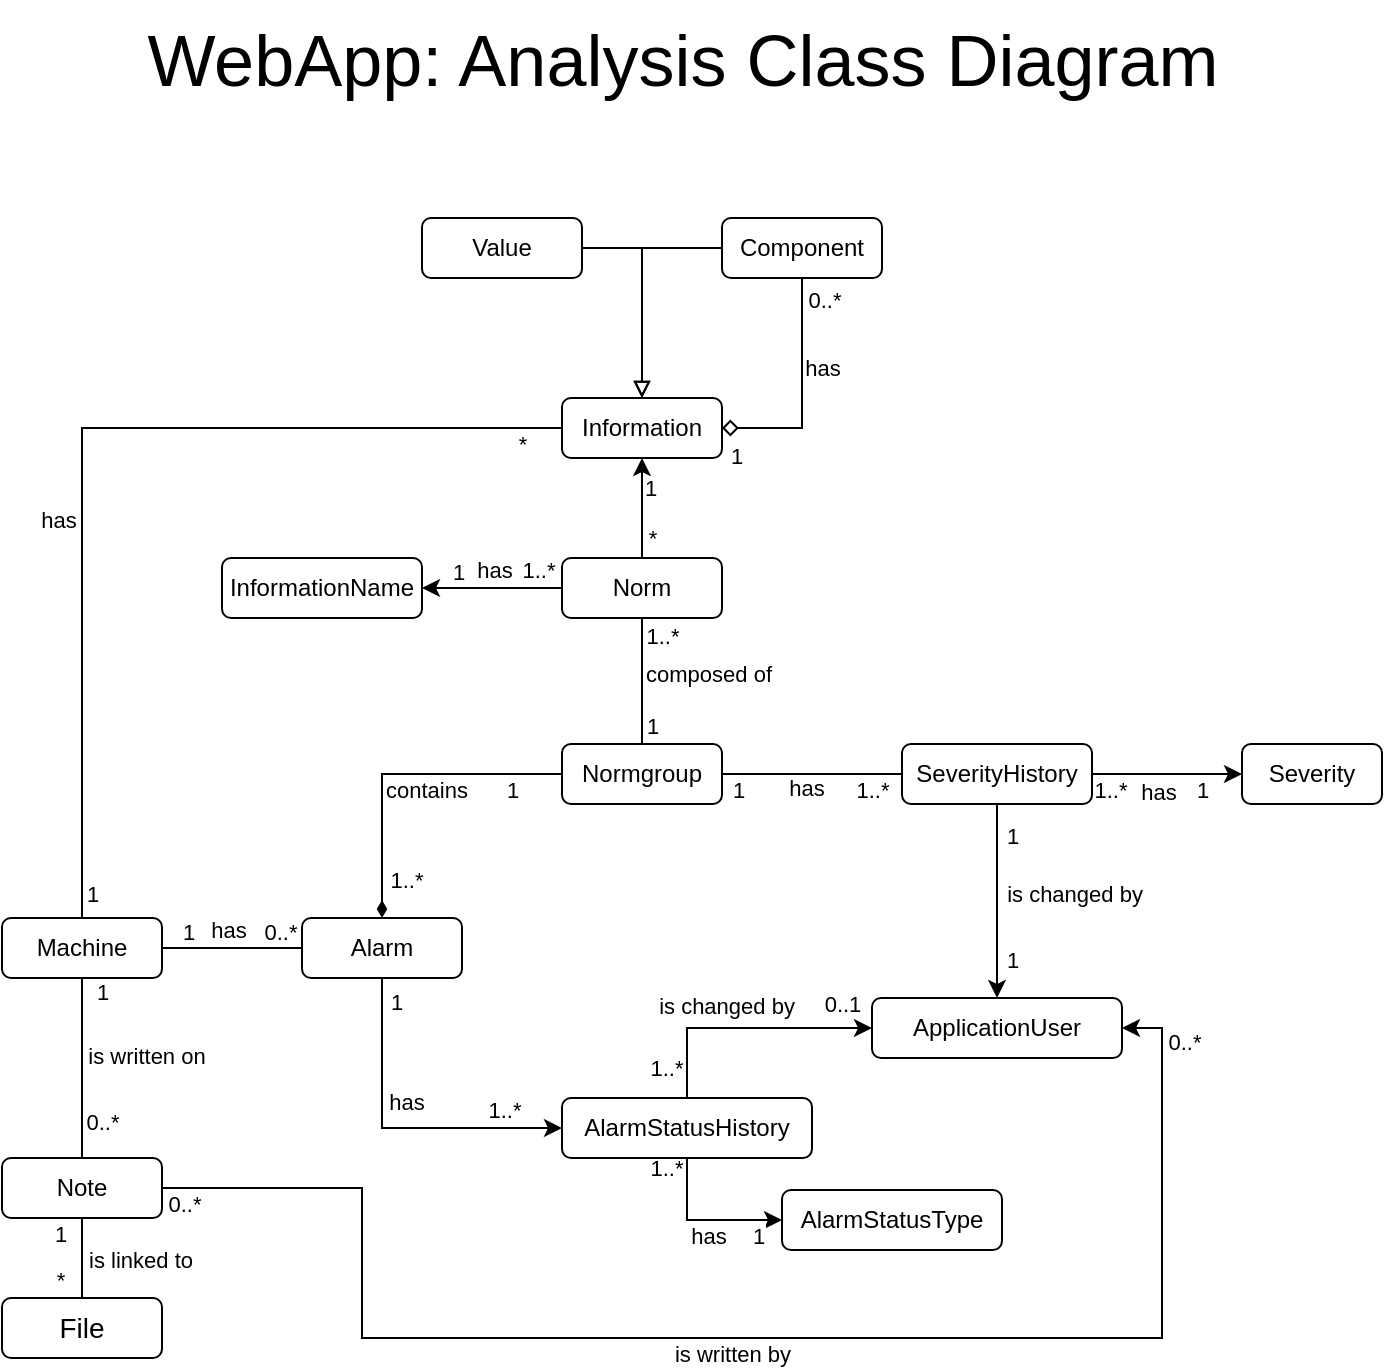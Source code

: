 <mxfile version="25.0.3" pages="2">
  <diagram name="Class Diagram" id="j_ABxriS_8S6ce2Acyq8">
    <mxGraphModel dx="1354" dy="709" grid="1" gridSize="10" guides="1" tooltips="1" connect="1" arrows="1" fold="1" page="1" pageScale="1" pageWidth="1169" pageHeight="827" math="0" shadow="0">
      <root>
        <mxCell id="0" />
        <mxCell id="1" parent="0" />
        <mxCell id="fHbNj_VpwOHKkfFw5XxW-12" style="edgeStyle=orthogonalEdgeStyle;rounded=0;orthogonalLoop=1;jettySize=auto;html=1;entryX=0.5;entryY=1;entryDx=0;entryDy=0;endArrow=none;endFill=0;" parent="1" source="fHbNj_VpwOHKkfFw5XxW-1" target="fHbNj_VpwOHKkfFw5XxW-3" edge="1">
          <mxGeometry relative="1" as="geometry" />
        </mxCell>
        <mxCell id="fHbNj_VpwOHKkfFw5XxW-13" value="*" style="edgeLabel;html=1;align=center;verticalAlign=middle;resizable=0;points=[];" parent="fHbNj_VpwOHKkfFw5XxW-12" connectable="0" vertex="1">
          <mxGeometry x="-0.572" y="1" relative="1" as="geometry">
            <mxPoint x="-10" y="-1" as="offset" />
          </mxGeometry>
        </mxCell>
        <mxCell id="fHbNj_VpwOHKkfFw5XxW-14" value="1" style="edgeLabel;html=1;align=center;verticalAlign=middle;resizable=0;points=[];" parent="fHbNj_VpwOHKkfFw5XxW-12" connectable="0" vertex="1">
          <mxGeometry x="0.556" y="-1" relative="1" as="geometry">
            <mxPoint x="-12" y="-1" as="offset" />
          </mxGeometry>
        </mxCell>
        <mxCell id="fHbNj_VpwOHKkfFw5XxW-15" value="is linked to" style="edgeLabel;html=1;align=center;verticalAlign=middle;resizable=0;points=[];" parent="fHbNj_VpwOHKkfFw5XxW-12" connectable="0" vertex="1">
          <mxGeometry x="-0.06" y="1" relative="1" as="geometry">
            <mxPoint x="30" as="offset" />
          </mxGeometry>
        </mxCell>
        <mxCell id="fHbNj_VpwOHKkfFw5XxW-1" value="&lt;font style=&quot;font-size: 14px;&quot;&gt;File&lt;/font&gt;" style="rounded=1;whiteSpace=wrap;html=1;" parent="1" vertex="1">
          <mxGeometry x="243" y="679" width="80" height="30" as="geometry" />
        </mxCell>
        <mxCell id="fHbNj_VpwOHKkfFw5XxW-16" style="edgeStyle=orthogonalEdgeStyle;rounded=0;orthogonalLoop=1;jettySize=auto;html=1;entryX=0.5;entryY=1;entryDx=0;entryDy=0;endArrow=none;endFill=0;" parent="1" source="fHbNj_VpwOHKkfFw5XxW-3" target="fHbNj_VpwOHKkfFw5XxW-4" edge="1">
          <mxGeometry relative="1" as="geometry" />
        </mxCell>
        <mxCell id="fHbNj_VpwOHKkfFw5XxW-17" value="0..*" style="edgeLabel;html=1;align=center;verticalAlign=middle;resizable=0;points=[];" parent="fHbNj_VpwOHKkfFw5XxW-16" connectable="0" vertex="1">
          <mxGeometry x="-0.749" y="1" relative="1" as="geometry">
            <mxPoint x="11" y="-7" as="offset" />
          </mxGeometry>
        </mxCell>
        <mxCell id="fHbNj_VpwOHKkfFw5XxW-18" value="1" style="edgeLabel;html=1;align=center;verticalAlign=middle;resizable=0;points=[];" parent="fHbNj_VpwOHKkfFw5XxW-16" connectable="0" vertex="1">
          <mxGeometry x="0.669" y="-1" relative="1" as="geometry">
            <mxPoint x="9" y="-8" as="offset" />
          </mxGeometry>
        </mxCell>
        <mxCell id="fHbNj_VpwOHKkfFw5XxW-19" value="is written on" style="edgeLabel;html=1;align=center;verticalAlign=middle;resizable=0;points=[];" parent="fHbNj_VpwOHKkfFw5XxW-16" connectable="0" vertex="1">
          <mxGeometry x="-0.106" y="-2" relative="1" as="geometry">
            <mxPoint x="30" y="-11" as="offset" />
          </mxGeometry>
        </mxCell>
        <mxCell id="fHbNj_VpwOHKkfFw5XxW-85" style="edgeStyle=orthogonalEdgeStyle;rounded=0;orthogonalLoop=1;jettySize=auto;html=1;entryX=1;entryY=0.5;entryDx=0;entryDy=0;" parent="1" source="fHbNj_VpwOHKkfFw5XxW-3" target="fHbNj_VpwOHKkfFw5XxW-11" edge="1">
          <mxGeometry relative="1" as="geometry">
            <Array as="points">
              <mxPoint x="423" y="624" />
              <mxPoint x="423" y="699" />
              <mxPoint x="823" y="699" />
              <mxPoint x="823" y="544" />
            </Array>
          </mxGeometry>
        </mxCell>
        <mxCell id="fHbNj_VpwOHKkfFw5XxW-86" value="0..*" style="edgeLabel;html=1;align=center;verticalAlign=middle;resizable=0;points=[];" parent="fHbNj_VpwOHKkfFw5XxW-85" connectable="0" vertex="1">
          <mxGeometry x="-0.911" y="-2" relative="1" as="geometry">
            <mxPoint x="-23" y="6" as="offset" />
          </mxGeometry>
        </mxCell>
        <mxCell id="fHbNj_VpwOHKkfFw5XxW-87" value="0..*" style="edgeLabel;html=1;align=center;verticalAlign=middle;resizable=0;points=[];" parent="fHbNj_VpwOHKkfFw5XxW-85" connectable="0" vertex="1">
          <mxGeometry x="0.904" relative="1" as="geometry">
            <mxPoint x="11" y="-9" as="offset" />
          </mxGeometry>
        </mxCell>
        <mxCell id="fHbNj_VpwOHKkfFw5XxW-88" value="is written by" style="edgeLabel;html=1;align=center;verticalAlign=middle;resizable=0;points=[];" parent="fHbNj_VpwOHKkfFw5XxW-85" connectable="0" vertex="1">
          <mxGeometry x="-0.041" relative="1" as="geometry">
            <mxPoint y="8" as="offset" />
          </mxGeometry>
        </mxCell>
        <mxCell id="fHbNj_VpwOHKkfFw5XxW-3" value="Note" style="rounded=1;whiteSpace=wrap;html=1;" parent="1" vertex="1">
          <mxGeometry x="243" y="609" width="80" height="30" as="geometry" />
        </mxCell>
        <mxCell id="fHbNj_VpwOHKkfFw5XxW-20" style="edgeStyle=orthogonalEdgeStyle;rounded=0;orthogonalLoop=1;jettySize=auto;html=1;entryX=0;entryY=0.5;entryDx=0;entryDy=0;endArrow=none;endFill=0;" parent="1" source="fHbNj_VpwOHKkfFw5XxW-4" target="fHbNj_VpwOHKkfFw5XxW-5" edge="1">
          <mxGeometry relative="1" as="geometry" />
        </mxCell>
        <mxCell id="fHbNj_VpwOHKkfFw5XxW-21" value="1" style="edgeLabel;html=1;align=center;verticalAlign=middle;resizable=0;points=[];" parent="fHbNj_VpwOHKkfFw5XxW-20" connectable="0" vertex="1">
          <mxGeometry x="-0.645" y="-3" relative="1" as="geometry">
            <mxPoint y="-11" as="offset" />
          </mxGeometry>
        </mxCell>
        <mxCell id="fHbNj_VpwOHKkfFw5XxW-22" value="0..*" style="edgeLabel;html=1;align=center;verticalAlign=middle;resizable=0;points=[];" parent="fHbNj_VpwOHKkfFw5XxW-20" connectable="0" vertex="1">
          <mxGeometry x="0.647" y="-1" relative="1" as="geometry">
            <mxPoint x="1" y="-9" as="offset" />
          </mxGeometry>
        </mxCell>
        <mxCell id="fHbNj_VpwOHKkfFw5XxW-23" value="has" style="edgeLabel;html=1;align=center;verticalAlign=middle;resizable=0;points=[];" parent="fHbNj_VpwOHKkfFw5XxW-20" connectable="0" vertex="1">
          <mxGeometry x="-0.073" y="-1" relative="1" as="geometry">
            <mxPoint y="-10" as="offset" />
          </mxGeometry>
        </mxCell>
        <mxCell id="fHbNj_VpwOHKkfFw5XxW-69" style="edgeStyle=orthogonalEdgeStyle;rounded=0;orthogonalLoop=1;jettySize=auto;html=1;entryX=0;entryY=0.5;entryDx=0;entryDy=0;exitX=0.5;exitY=0;exitDx=0;exitDy=0;endArrow=none;endFill=0;" parent="1" source="fHbNj_VpwOHKkfFw5XxW-4" target="fHbNj_VpwOHKkfFw5XxW-60" edge="1">
          <mxGeometry relative="1" as="geometry" />
        </mxCell>
        <mxCell id="fHbNj_VpwOHKkfFw5XxW-70" value="1" style="edgeLabel;html=1;align=center;verticalAlign=middle;resizable=0;points=[];" parent="fHbNj_VpwOHKkfFw5XxW-69" connectable="0" vertex="1">
          <mxGeometry x="-0.927" relative="1" as="geometry">
            <mxPoint x="5" y="5" as="offset" />
          </mxGeometry>
        </mxCell>
        <mxCell id="fHbNj_VpwOHKkfFw5XxW-71" value="*" style="edgeLabel;html=1;align=center;verticalAlign=middle;resizable=0;points=[];" parent="fHbNj_VpwOHKkfFw5XxW-69" connectable="0" vertex="1">
          <mxGeometry x="0.908" relative="1" as="geometry">
            <mxPoint x="2" y="8" as="offset" />
          </mxGeometry>
        </mxCell>
        <mxCell id="fHbNj_VpwOHKkfFw5XxW-72" value="has" style="edgeLabel;html=1;align=center;verticalAlign=middle;resizable=0;points=[];" parent="fHbNj_VpwOHKkfFw5XxW-69" connectable="0" vertex="1">
          <mxGeometry x="-0.179" y="-2" relative="1" as="geometry">
            <mxPoint x="-14" as="offset" />
          </mxGeometry>
        </mxCell>
        <mxCell id="fHbNj_VpwOHKkfFw5XxW-4" value="Machine" style="rounded=1;whiteSpace=wrap;html=1;" parent="1" vertex="1">
          <mxGeometry x="243" y="489" width="80" height="30" as="geometry" />
        </mxCell>
        <mxCell id="fHbNj_VpwOHKkfFw5XxW-24" style="edgeStyle=orthogonalEdgeStyle;rounded=0;orthogonalLoop=1;jettySize=auto;html=1;entryX=0;entryY=0.5;entryDx=0;entryDy=0;exitX=0.5;exitY=0;exitDx=0;exitDy=0;startArrow=diamondThin;startFill=1;endArrow=none;endFill=0;" parent="1" source="fHbNj_VpwOHKkfFw5XxW-5" target="fHbNj_VpwOHKkfFw5XxW-6" edge="1">
          <mxGeometry relative="1" as="geometry" />
        </mxCell>
        <mxCell id="fHbNj_VpwOHKkfFw5XxW-25" value="1..*" style="edgeLabel;html=1;align=center;verticalAlign=middle;resizable=0;points=[];" parent="fHbNj_VpwOHKkfFw5XxW-24" connectable="0" vertex="1">
          <mxGeometry x="-0.748" y="3" relative="1" as="geometry">
            <mxPoint x="15" y="1" as="offset" />
          </mxGeometry>
        </mxCell>
        <mxCell id="fHbNj_VpwOHKkfFw5XxW-26" value="1" style="edgeLabel;html=1;align=center;verticalAlign=middle;resizable=0;points=[];" parent="fHbNj_VpwOHKkfFw5XxW-24" connectable="0" vertex="1">
          <mxGeometry x="0.685" relative="1" as="geometry">
            <mxPoint y="8" as="offset" />
          </mxGeometry>
        </mxCell>
        <mxCell id="fHbNj_VpwOHKkfFw5XxW-27" value="contains" style="edgeLabel;html=1;align=center;verticalAlign=middle;resizable=0;points=[];" parent="fHbNj_VpwOHKkfFw5XxW-24" connectable="0" vertex="1">
          <mxGeometry x="-0.231" y="3" relative="1" as="geometry">
            <mxPoint x="25" y="-2" as="offset" />
          </mxGeometry>
        </mxCell>
        <mxCell id="fHbNj_VpwOHKkfFw5XxW-28" style="edgeStyle=orthogonalEdgeStyle;rounded=0;orthogonalLoop=1;jettySize=auto;html=1;exitX=0.5;exitY=1;exitDx=0;exitDy=0;entryX=0;entryY=0.5;entryDx=0;entryDy=0;" parent="1" source="fHbNj_VpwOHKkfFw5XxW-5" target="fHbNj_VpwOHKkfFw5XxW-7" edge="1">
          <mxGeometry relative="1" as="geometry" />
        </mxCell>
        <mxCell id="fHbNj_VpwOHKkfFw5XxW-29" value="1..*" style="edgeLabel;html=1;align=center;verticalAlign=middle;resizable=0;points=[];" parent="fHbNj_VpwOHKkfFw5XxW-28" connectable="0" vertex="1">
          <mxGeometry x="0.621" relative="1" as="geometry">
            <mxPoint x="2" y="-9" as="offset" />
          </mxGeometry>
        </mxCell>
        <mxCell id="fHbNj_VpwOHKkfFw5XxW-30" value="1" style="edgeLabel;html=1;align=center;verticalAlign=middle;resizable=0;points=[];" parent="fHbNj_VpwOHKkfFw5XxW-28" connectable="0" vertex="1">
          <mxGeometry x="-0.858" relative="1" as="geometry">
            <mxPoint x="7" as="offset" />
          </mxGeometry>
        </mxCell>
        <mxCell id="fHbNj_VpwOHKkfFw5XxW-64" value="has" style="edgeLabel;html=1;align=center;verticalAlign=middle;resizable=0;points=[];" parent="fHbNj_VpwOHKkfFw5XxW-28" connectable="0" vertex="1">
          <mxGeometry x="-0.288" y="-3" relative="1" as="geometry">
            <mxPoint x="15" y="3" as="offset" />
          </mxGeometry>
        </mxCell>
        <mxCell id="fHbNj_VpwOHKkfFw5XxW-5" value="Alarm" style="rounded=1;whiteSpace=wrap;html=1;" parent="1" vertex="1">
          <mxGeometry x="393" y="489" width="80" height="30" as="geometry" />
        </mxCell>
        <mxCell id="fHbNj_VpwOHKkfFw5XxW-38" style="edgeStyle=orthogonalEdgeStyle;rounded=0;orthogonalLoop=1;jettySize=auto;html=1;entryX=0;entryY=0.5;entryDx=0;entryDy=0;endArrow=none;endFill=0;" parent="1" source="fHbNj_VpwOHKkfFw5XxW-6" target="fHbNj_VpwOHKkfFw5XxW-37" edge="1">
          <mxGeometry relative="1" as="geometry" />
        </mxCell>
        <mxCell id="fHbNj_VpwOHKkfFw5XxW-39" value="1" style="edgeLabel;html=1;align=center;verticalAlign=middle;resizable=0;points=[];" parent="fHbNj_VpwOHKkfFw5XxW-38" connectable="0" vertex="1">
          <mxGeometry x="-0.818" y="-2" relative="1" as="geometry">
            <mxPoint y="6" as="offset" />
          </mxGeometry>
        </mxCell>
        <mxCell id="fHbNj_VpwOHKkfFw5XxW-40" value="1..*" style="edgeLabel;html=1;align=center;verticalAlign=middle;resizable=0;points=[];" parent="fHbNj_VpwOHKkfFw5XxW-38" connectable="0" vertex="1">
          <mxGeometry x="0.636" y="-2" relative="1" as="geometry">
            <mxPoint x="1" y="6" as="offset" />
          </mxGeometry>
        </mxCell>
        <mxCell id="fHbNj_VpwOHKkfFw5XxW-61" value="has" style="edgeLabel;html=1;align=center;verticalAlign=middle;resizable=0;points=[];" parent="fHbNj_VpwOHKkfFw5XxW-38" connectable="0" vertex="1">
          <mxGeometry x="-0.118" y="1" relative="1" as="geometry">
            <mxPoint x="2" y="8" as="offset" />
          </mxGeometry>
        </mxCell>
        <mxCell id="fHbNj_VpwOHKkfFw5XxW-46" style="edgeStyle=orthogonalEdgeStyle;rounded=0;orthogonalLoop=1;jettySize=auto;html=1;entryX=0.5;entryY=1;entryDx=0;entryDy=0;endArrow=none;endFill=0;" parent="1" source="fHbNj_VpwOHKkfFw5XxW-6" target="fHbNj_VpwOHKkfFw5XxW-43" edge="1">
          <mxGeometry relative="1" as="geometry" />
        </mxCell>
        <mxCell id="fHbNj_VpwOHKkfFw5XxW-47" value="1" style="edgeLabel;html=1;align=center;verticalAlign=middle;resizable=0;points=[];" parent="fHbNj_VpwOHKkfFw5XxW-46" connectable="0" vertex="1">
          <mxGeometry x="-0.713" y="-1" relative="1" as="geometry">
            <mxPoint x="4" as="offset" />
          </mxGeometry>
        </mxCell>
        <mxCell id="fHbNj_VpwOHKkfFw5XxW-48" value="1..*" style="edgeLabel;html=1;align=center;verticalAlign=middle;resizable=0;points=[];" parent="fHbNj_VpwOHKkfFw5XxW-46" connectable="0" vertex="1">
          <mxGeometry x="0.656" y="-1" relative="1" as="geometry">
            <mxPoint x="9" y="-2" as="offset" />
          </mxGeometry>
        </mxCell>
        <mxCell id="fHbNj_VpwOHKkfFw5XxW-51" value="composed of" style="edgeLabel;html=1;align=center;verticalAlign=middle;resizable=0;points=[];" parent="fHbNj_VpwOHKkfFw5XxW-46" connectable="0" vertex="1">
          <mxGeometry x="0.128" relative="1" as="geometry">
            <mxPoint x="33" as="offset" />
          </mxGeometry>
        </mxCell>
        <mxCell id="fHbNj_VpwOHKkfFw5XxW-6" value="Normgroup" style="rounded=1;whiteSpace=wrap;html=1;" parent="1" vertex="1">
          <mxGeometry x="523" y="402" width="80" height="30" as="geometry" />
        </mxCell>
        <mxCell id="fHbNj_VpwOHKkfFw5XxW-31" style="edgeStyle=orthogonalEdgeStyle;rounded=0;orthogonalLoop=1;jettySize=auto;html=1;entryX=0;entryY=0.5;entryDx=0;entryDy=0;exitX=0.5;exitY=1;exitDx=0;exitDy=0;" parent="1" source="fHbNj_VpwOHKkfFw5XxW-7" target="fHbNj_VpwOHKkfFw5XxW-8" edge="1">
          <mxGeometry relative="1" as="geometry" />
        </mxCell>
        <mxCell id="fHbNj_VpwOHKkfFw5XxW-32" value="1..*" style="edgeLabel;html=1;align=center;verticalAlign=middle;resizable=0;points=[];" parent="fHbNj_VpwOHKkfFw5XxW-31" connectable="0" vertex="1">
          <mxGeometry x="-0.891" relative="1" as="geometry">
            <mxPoint x="-11" as="offset" />
          </mxGeometry>
        </mxCell>
        <mxCell id="fHbNj_VpwOHKkfFw5XxW-33" value="1" style="edgeLabel;html=1;align=center;verticalAlign=middle;resizable=0;points=[];" parent="fHbNj_VpwOHKkfFw5XxW-31" connectable="0" vertex="1">
          <mxGeometry x="0.672" relative="1" as="geometry">
            <mxPoint x="1" y="8" as="offset" />
          </mxGeometry>
        </mxCell>
        <mxCell id="fHbNj_VpwOHKkfFw5XxW-62" value="has" style="edgeLabel;html=1;align=center;verticalAlign=middle;resizable=0;points=[];" parent="fHbNj_VpwOHKkfFw5XxW-31" connectable="0" vertex="1">
          <mxGeometry x="0.048" y="-2" relative="1" as="geometry">
            <mxPoint y="6" as="offset" />
          </mxGeometry>
        </mxCell>
        <mxCell id="fHbNj_VpwOHKkfFw5XxW-34" style="edgeStyle=orthogonalEdgeStyle;rounded=0;orthogonalLoop=1;jettySize=auto;html=1;entryX=0;entryY=0.5;entryDx=0;entryDy=0;exitX=0.5;exitY=0;exitDx=0;exitDy=0;" parent="1" source="fHbNj_VpwOHKkfFw5XxW-7" target="fHbNj_VpwOHKkfFw5XxW-11" edge="1">
          <mxGeometry relative="1" as="geometry" />
        </mxCell>
        <mxCell id="fHbNj_VpwOHKkfFw5XxW-35" value="1..*" style="edgeLabel;html=1;align=center;verticalAlign=middle;resizable=0;points=[];" parent="fHbNj_VpwOHKkfFw5XxW-34" connectable="0" vertex="1">
          <mxGeometry x="-0.843" y="1" relative="1" as="geometry">
            <mxPoint x="-10" y="-5" as="offset" />
          </mxGeometry>
        </mxCell>
        <mxCell id="fHbNj_VpwOHKkfFw5XxW-36" value="0..1" style="edgeLabel;html=1;align=center;verticalAlign=middle;resizable=0;points=[];" parent="fHbNj_VpwOHKkfFw5XxW-34" connectable="0" vertex="1">
          <mxGeometry x="0.775" y="1" relative="1" as="geometry">
            <mxPoint x="-1" y="-11" as="offset" />
          </mxGeometry>
        </mxCell>
        <mxCell id="fHbNj_VpwOHKkfFw5XxW-63" value="is changed by" style="edgeLabel;html=1;align=center;verticalAlign=middle;resizable=0;points=[];" parent="fHbNj_VpwOHKkfFw5XxW-34" connectable="0" vertex="1">
          <mxGeometry x="0.031" relative="1" as="geometry">
            <mxPoint x="-11" y="-11" as="offset" />
          </mxGeometry>
        </mxCell>
        <mxCell id="fHbNj_VpwOHKkfFw5XxW-7" value="AlarmStatusHistory" style="rounded=1;whiteSpace=wrap;html=1;" parent="1" vertex="1">
          <mxGeometry x="523" y="579" width="125" height="30" as="geometry" />
        </mxCell>
        <mxCell id="fHbNj_VpwOHKkfFw5XxW-8" value="AlarmStatusType" style="rounded=1;whiteSpace=wrap;html=1;" parent="1" vertex="1">
          <mxGeometry x="633" y="625" width="110" height="30" as="geometry" />
        </mxCell>
        <mxCell id="fHbNj_VpwOHKkfFw5XxW-11" value="ApplicationUser" style="rounded=1;whiteSpace=wrap;html=1;" parent="1" vertex="1">
          <mxGeometry x="678" y="529" width="125" height="30" as="geometry" />
        </mxCell>
        <mxCell id="fHbNj_VpwOHKkfFw5XxW-56" style="edgeStyle=orthogonalEdgeStyle;rounded=0;orthogonalLoop=1;jettySize=auto;html=1;exitX=1;exitY=0.5;exitDx=0;exitDy=0;entryX=0;entryY=0.5;entryDx=0;entryDy=0;" parent="1" source="fHbNj_VpwOHKkfFw5XxW-37" target="fHbNj_VpwOHKkfFw5XxW-55" edge="1">
          <mxGeometry relative="1" as="geometry" />
        </mxCell>
        <mxCell id="fHbNj_VpwOHKkfFw5XxW-57" value="1..*" style="edgeLabel;html=1;align=center;verticalAlign=middle;resizable=0;points=[];" parent="fHbNj_VpwOHKkfFw5XxW-56" connectable="0" vertex="1">
          <mxGeometry x="-0.759" relative="1" as="geometry">
            <mxPoint y="8" as="offset" />
          </mxGeometry>
        </mxCell>
        <mxCell id="fHbNj_VpwOHKkfFw5XxW-58" value="1" style="edgeLabel;html=1;align=center;verticalAlign=middle;resizable=0;points=[];" parent="fHbNj_VpwOHKkfFw5XxW-56" connectable="0" vertex="1">
          <mxGeometry x="0.407" y="-1" relative="1" as="geometry">
            <mxPoint x="2" y="7" as="offset" />
          </mxGeometry>
        </mxCell>
        <mxCell id="fHbNj_VpwOHKkfFw5XxW-59" value="has" style="edgeLabel;html=1;align=center;verticalAlign=middle;resizable=0;points=[];" parent="fHbNj_VpwOHKkfFw5XxW-56" connectable="0" vertex="1">
          <mxGeometry x="-0.169" relative="1" as="geometry">
            <mxPoint x="2" y="9" as="offset" />
          </mxGeometry>
        </mxCell>
        <mxCell id="fHbNj_VpwOHKkfFw5XxW-81" style="edgeStyle=orthogonalEdgeStyle;rounded=0;orthogonalLoop=1;jettySize=auto;html=1;exitX=0.5;exitY=1;exitDx=0;exitDy=0;entryX=0.5;entryY=0;entryDx=0;entryDy=0;" parent="1" source="fHbNj_VpwOHKkfFw5XxW-37" target="fHbNj_VpwOHKkfFw5XxW-11" edge="1">
          <mxGeometry relative="1" as="geometry" />
        </mxCell>
        <mxCell id="fHbNj_VpwOHKkfFw5XxW-82" value="1" style="edgeLabel;html=1;align=center;verticalAlign=middle;resizable=0;points=[];" parent="fHbNj_VpwOHKkfFw5XxW-81" connectable="0" vertex="1">
          <mxGeometry x="-0.68" y="1" relative="1" as="geometry">
            <mxPoint x="6" as="offset" />
          </mxGeometry>
        </mxCell>
        <mxCell id="fHbNj_VpwOHKkfFw5XxW-83" value="1" style="edgeLabel;html=1;align=center;verticalAlign=middle;resizable=0;points=[];" parent="fHbNj_VpwOHKkfFw5XxW-81" connectable="0" vertex="1">
          <mxGeometry x="0.608" y="2" relative="1" as="geometry">
            <mxPoint x="5" as="offset" />
          </mxGeometry>
        </mxCell>
        <mxCell id="fHbNj_VpwOHKkfFw5XxW-84" value="is changed by" style="edgeLabel;html=1;align=center;verticalAlign=middle;resizable=0;points=[];" parent="fHbNj_VpwOHKkfFw5XxW-81" connectable="0" vertex="1">
          <mxGeometry x="-0.088" y="1" relative="1" as="geometry">
            <mxPoint x="37" y="1" as="offset" />
          </mxGeometry>
        </mxCell>
        <mxCell id="fHbNj_VpwOHKkfFw5XxW-37" value="SeverityHistory" style="rounded=1;whiteSpace=wrap;html=1;" parent="1" vertex="1">
          <mxGeometry x="693" y="402" width="95" height="30" as="geometry" />
        </mxCell>
        <mxCell id="fHbNj_VpwOHKkfFw5XxW-50" style="edgeStyle=orthogonalEdgeStyle;rounded=0;orthogonalLoop=1;jettySize=auto;html=1;entryX=1;entryY=0.5;entryDx=0;entryDy=0;" parent="1" source="fHbNj_VpwOHKkfFw5XxW-43" target="fHbNj_VpwOHKkfFw5XxW-49" edge="1">
          <mxGeometry relative="1" as="geometry" />
        </mxCell>
        <mxCell id="fHbNj_VpwOHKkfFw5XxW-52" value="has" style="edgeLabel;html=1;align=center;verticalAlign=middle;resizable=0;points=[];" parent="fHbNj_VpwOHKkfFw5XxW-50" connectable="0" vertex="1">
          <mxGeometry x="0.131" y="1" relative="1" as="geometry">
            <mxPoint x="5" y="-10" as="offset" />
          </mxGeometry>
        </mxCell>
        <mxCell id="fHbNj_VpwOHKkfFw5XxW-53" value="1..*" style="edgeLabel;html=1;align=center;verticalAlign=middle;resizable=0;points=[];" parent="fHbNj_VpwOHKkfFw5XxW-50" connectable="0" vertex="1">
          <mxGeometry x="-0.596" y="-1" relative="1" as="geometry">
            <mxPoint x="2" y="-8" as="offset" />
          </mxGeometry>
        </mxCell>
        <mxCell id="fHbNj_VpwOHKkfFw5XxW-54" value="1" style="edgeLabel;html=1;align=center;verticalAlign=middle;resizable=0;points=[];" parent="fHbNj_VpwOHKkfFw5XxW-50" connectable="0" vertex="1">
          <mxGeometry x="0.495" y="1" relative="1" as="geometry">
            <mxPoint y="-9" as="offset" />
          </mxGeometry>
        </mxCell>
        <mxCell id="fHbNj_VpwOHKkfFw5XxW-65" style="edgeStyle=orthogonalEdgeStyle;rounded=0;orthogonalLoop=1;jettySize=auto;html=1;entryX=0.5;entryY=1;entryDx=0;entryDy=0;" parent="1" source="fHbNj_VpwOHKkfFw5XxW-43" target="fHbNj_VpwOHKkfFw5XxW-60" edge="1">
          <mxGeometry relative="1" as="geometry" />
        </mxCell>
        <mxCell id="fHbNj_VpwOHKkfFw5XxW-67" value="*" style="edgeLabel;html=1;align=center;verticalAlign=middle;resizable=0;points=[];" parent="fHbNj_VpwOHKkfFw5XxW-65" connectable="0" vertex="1">
          <mxGeometry x="-0.601" y="-2" relative="1" as="geometry">
            <mxPoint x="3" as="offset" />
          </mxGeometry>
        </mxCell>
        <mxCell id="fHbNj_VpwOHKkfFw5XxW-68" value="1" style="edgeLabel;html=1;align=center;verticalAlign=middle;resizable=0;points=[];" parent="fHbNj_VpwOHKkfFw5XxW-65" connectable="0" vertex="1">
          <mxGeometry x="0.612" relative="1" as="geometry">
            <mxPoint x="4" y="5" as="offset" />
          </mxGeometry>
        </mxCell>
        <mxCell id="fHbNj_VpwOHKkfFw5XxW-43" value="Norm" style="rounded=1;whiteSpace=wrap;html=1;" parent="1" vertex="1">
          <mxGeometry x="523" y="309" width="80" height="30" as="geometry" />
        </mxCell>
        <mxCell id="fHbNj_VpwOHKkfFw5XxW-49" value="InformationName" style="rounded=1;whiteSpace=wrap;html=1;" parent="1" vertex="1">
          <mxGeometry x="353" y="309" width="100" height="30" as="geometry" />
        </mxCell>
        <mxCell id="fHbNj_VpwOHKkfFw5XxW-55" value="Severity" style="rounded=1;whiteSpace=wrap;html=1;" parent="1" vertex="1">
          <mxGeometry x="863" y="402" width="70" height="30" as="geometry" />
        </mxCell>
        <mxCell id="fHbNj_VpwOHKkfFw5XxW-60" value="Information" style="rounded=1;whiteSpace=wrap;html=1;" parent="1" vertex="1">
          <mxGeometry x="523" y="229" width="80" height="30" as="geometry" />
        </mxCell>
        <mxCell id="fHbNj_VpwOHKkfFw5XxW-76" style="edgeStyle=orthogonalEdgeStyle;rounded=0;orthogonalLoop=1;jettySize=auto;html=1;entryX=0.5;entryY=0;entryDx=0;entryDy=0;endArrow=block;endFill=0;exitX=1;exitY=0.5;exitDx=0;exitDy=0;" parent="1" source="fHbNj_VpwOHKkfFw5XxW-73" target="fHbNj_VpwOHKkfFw5XxW-60" edge="1">
          <mxGeometry relative="1" as="geometry" />
        </mxCell>
        <mxCell id="fHbNj_VpwOHKkfFw5XxW-73" value="Value" style="rounded=1;whiteSpace=wrap;html=1;" parent="1" vertex="1">
          <mxGeometry x="453" y="139" width="80" height="30" as="geometry" />
        </mxCell>
        <mxCell id="fHbNj_VpwOHKkfFw5XxW-75" style="edgeStyle=orthogonalEdgeStyle;rounded=0;orthogonalLoop=1;jettySize=auto;html=1;entryX=0.5;entryY=0;entryDx=0;entryDy=0;endArrow=block;endFill=0;exitX=0;exitY=0.5;exitDx=0;exitDy=0;" parent="1" source="fHbNj_VpwOHKkfFw5XxW-74" target="fHbNj_VpwOHKkfFw5XxW-60" edge="1">
          <mxGeometry relative="1" as="geometry" />
        </mxCell>
        <mxCell id="fHbNj_VpwOHKkfFw5XxW-78" style="edgeStyle=orthogonalEdgeStyle;rounded=0;orthogonalLoop=1;jettySize=auto;html=1;entryX=1;entryY=0.5;entryDx=0;entryDy=0;endArrow=diamond;endFill=0;startArrow=none;startFill=0;exitX=0.5;exitY=1;exitDx=0;exitDy=0;" parent="1" source="fHbNj_VpwOHKkfFw5XxW-74" target="fHbNj_VpwOHKkfFw5XxW-60" edge="1">
          <mxGeometry relative="1" as="geometry" />
        </mxCell>
        <mxCell id="fHbNj_VpwOHKkfFw5XxW-79" value="1" style="edgeLabel;html=1;align=center;verticalAlign=middle;resizable=0;points=[];" parent="fHbNj_VpwOHKkfFw5XxW-78" connectable="0" vertex="1">
          <mxGeometry x="0.84" y="1" relative="1" as="geometry">
            <mxPoint x="-2" y="13" as="offset" />
          </mxGeometry>
        </mxCell>
        <mxCell id="fHbNj_VpwOHKkfFw5XxW-80" value="0..*" style="edgeLabel;html=1;align=center;verticalAlign=middle;resizable=0;points=[];" parent="fHbNj_VpwOHKkfFw5XxW-78" connectable="0" vertex="1">
          <mxGeometry x="-0.812" y="1" relative="1" as="geometry">
            <mxPoint x="10" as="offset" />
          </mxGeometry>
        </mxCell>
        <mxCell id="xgmipsqawxmJ2BAelLnw-1" value="has" style="edgeLabel;html=1;align=center;verticalAlign=middle;resizable=0;points=[];" parent="fHbNj_VpwOHKkfFw5XxW-78" connectable="0" vertex="1">
          <mxGeometry x="-0.217" y="2" relative="1" as="geometry">
            <mxPoint x="8" as="offset" />
          </mxGeometry>
        </mxCell>
        <mxCell id="fHbNj_VpwOHKkfFw5XxW-74" value="Component" style="rounded=1;whiteSpace=wrap;html=1;" parent="1" vertex="1">
          <mxGeometry x="603" y="139" width="80" height="30" as="geometry" />
        </mxCell>
        <mxCell id="fHbNj_VpwOHKkfFw5XxW-89" value="&lt;font style=&quot;font-size: 36px;&quot;&gt;WebApp: Analysis Class Diagram&lt;/font&gt;" style="text;html=1;align=center;verticalAlign=middle;resizable=0;points=[];autosize=1;strokeColor=none;fillColor=none;" parent="1" vertex="1">
          <mxGeometry x="302.5" y="30" width="560" height="60" as="geometry" />
        </mxCell>
      </root>
    </mxGraphModel>
  </diagram>
  <diagram id="z57NlUPOqcXFwF2buiWp" name="Class Diagram With Attributes">
    <mxGraphModel dx="1600" dy="11" grid="1" gridSize="10" guides="1" tooltips="1" connect="1" arrows="1" fold="1" page="1" pageScale="1" pageWidth="1169" pageHeight="827" math="0" shadow="0">
      <root>
        <mxCell id="0" />
        <mxCell id="1" parent="0" />
        <mxCell id="_OQaEzN6hf5HTndJ7Xha-1" style="edgeStyle=orthogonalEdgeStyle;rounded=0;orthogonalLoop=1;jettySize=auto;html=1;entryX=0.5;entryY=0;entryDx=0;entryDy=0;" parent="1" edge="1">
          <mxGeometry relative="1" as="geometry">
            <mxPoint x="586" y="1338" as="sourcePoint" />
            <mxPoint x="586" y="1398" as="targetPoint" />
          </mxGeometry>
        </mxCell>
        <mxCell id="_OQaEzN6hf5HTndJ7Xha-2" value="&lt;font style=&quot;font-size: 12px;&quot;&gt;1&lt;/font&gt;" style="edgeLabel;html=1;align=center;verticalAlign=middle;resizable=0;points=[];" parent="_OQaEzN6hf5HTndJ7Xha-1" vertex="1" connectable="0">
          <mxGeometry x="-0.7" y="2" relative="1" as="geometry">
            <mxPoint x="5" as="offset" />
          </mxGeometry>
        </mxCell>
        <mxCell id="_OQaEzN6hf5HTndJ7Xha-3" value="&lt;font style=&quot;font-size: 12px;&quot;&gt;1..*&lt;/font&gt;" style="edgeLabel;html=1;align=center;verticalAlign=middle;resizable=0;points=[];" parent="_OQaEzN6hf5HTndJ7Xha-1" vertex="1" connectable="0">
          <mxGeometry x="0.4" y="1" relative="1" as="geometry">
            <mxPoint x="11" as="offset" />
          </mxGeometry>
        </mxCell>
        <mxCell id="_OQaEzN6hf5HTndJ7Xha-4" value="&lt;font style=&quot;font-size: 12px;&quot;&gt;has&lt;/font&gt;" style="edgeLabel;html=1;align=center;verticalAlign=middle;resizable=0;points=[];" parent="_OQaEzN6hf5HTndJ7Xha-1" vertex="1" connectable="0">
          <mxGeometry x="-0.167" relative="1" as="geometry">
            <mxPoint x="-16" as="offset" />
          </mxGeometry>
        </mxCell>
        <mxCell id="_OQaEzN6hf5HTndJ7Xha-5" style="edgeStyle=orthogonalEdgeStyle;rounded=0;orthogonalLoop=1;jettySize=auto;html=1;entryX=1;entryY=0.5;entryDx=0;entryDy=0;exitX=0;exitY=0.75;exitDx=0;exitDy=0;endArrow=none;endFill=0;" parent="1" source="_OQaEzN6hf5HTndJ7Xha-9" target="_OQaEzN6hf5HTndJ7Xha-50" edge="1">
          <mxGeometry relative="1" as="geometry" />
        </mxCell>
        <mxCell id="_OQaEzN6hf5HTndJ7Xha-6" value="&lt;font style=&quot;font-size: 12px;&quot;&gt;1&lt;/font&gt;" style="edgeLabel;html=1;align=center;verticalAlign=middle;resizable=0;points=[];" parent="_OQaEzN6hf5HTndJ7Xha-5" vertex="1" connectable="0">
          <mxGeometry x="0.881" y="1" relative="1" as="geometry">
            <mxPoint y="-10" as="offset" />
          </mxGeometry>
        </mxCell>
        <mxCell id="_OQaEzN6hf5HTndJ7Xha-7" value="0..*" style="edgeLabel;html=1;align=center;verticalAlign=middle;resizable=0;points=[];fontSize=12;" parent="_OQaEzN6hf5HTndJ7Xha-5" vertex="1" connectable="0">
          <mxGeometry x="-0.796" y="-1" relative="1" as="geometry">
            <mxPoint x="4" y="-10" as="offset" />
          </mxGeometry>
        </mxCell>
        <mxCell id="_OQaEzN6hf5HTndJ7Xha-8" value="has" style="edgeLabel;html=1;align=center;verticalAlign=middle;resizable=0;points=[];fontSize=12;" parent="_OQaEzN6hf5HTndJ7Xha-5" vertex="1" connectable="0">
          <mxGeometry x="0.145" y="-3" relative="1" as="geometry">
            <mxPoint x="10" as="offset" />
          </mxGeometry>
        </mxCell>
        <mxCell id="_OQaEzN6hf5HTndJ7Xha-9" value="&lt;font style=&quot;font-size: 14px;&quot;&gt;&lt;b&gt;Alarm&lt;/b&gt;&lt;/font&gt;" style="swimlane;fontStyle=0;childLayout=stackLayout;horizontal=1;startSize=30;horizontalStack=0;resizeParent=1;resizeParentMax=0;resizeLast=0;collapsible=1;marginBottom=0;whiteSpace=wrap;html=1;fontSize=13;" parent="1" vertex="1">
          <mxGeometry x="509" y="1288" width="150" height="50" as="geometry" />
        </mxCell>
        <mxCell id="_OQaEzN6hf5HTndJ7Xha-10" value="TriggeredAt : DateTime" style="text;strokeColor=none;fillColor=none;align=left;verticalAlign=middle;spacingLeft=4;spacingRight=4;overflow=hidden;points=[[0,0.5],[1,0.5]];portConstraint=eastwest;rotatable=0;whiteSpace=wrap;html=1;fontSize=13;" parent="_OQaEzN6hf5HTndJ7Xha-9" vertex="1">
          <mxGeometry y="30" width="150" height="20" as="geometry" />
        </mxCell>
        <mxCell id="_OQaEzN6hf5HTndJ7Xha-11" style="edgeStyle=orthogonalEdgeStyle;rounded=0;orthogonalLoop=1;jettySize=auto;html=1;exitX=1;exitY=0.25;exitDx=0;exitDy=0;entryX=0;entryY=0.25;entryDx=0;entryDy=0;" parent="1" source="_OQaEzN6hf5HTndJ7Xha-15" target="_OQaEzN6hf5HTndJ7Xha-17" edge="1">
          <mxGeometry relative="1" as="geometry" />
        </mxCell>
        <mxCell id="_OQaEzN6hf5HTndJ7Xha-12" value="&lt;font style=&quot;font-size: 12px;&quot;&gt;1..*&lt;/font&gt;" style="edgeLabel;html=1;align=center;verticalAlign=middle;resizable=0;points=[];" parent="_OQaEzN6hf5HTndJ7Xha-11" vertex="1" connectable="0">
          <mxGeometry x="-0.778" y="-3" relative="1" as="geometry">
            <mxPoint y="6" as="offset" />
          </mxGeometry>
        </mxCell>
        <mxCell id="_OQaEzN6hf5HTndJ7Xha-13" value="&lt;font style=&quot;font-size: 12px;&quot;&gt;1&lt;/font&gt;" style="edgeLabel;html=1;align=center;verticalAlign=middle;resizable=0;points=[];" parent="_OQaEzN6hf5HTndJ7Xha-11" vertex="1" connectable="0">
          <mxGeometry x="0.692" y="3" relative="1" as="geometry">
            <mxPoint y="12" as="offset" />
          </mxGeometry>
        </mxCell>
        <mxCell id="_OQaEzN6hf5HTndJ7Xha-14" value="&lt;font style=&quot;font-size: 12px;&quot;&gt;has&lt;/font&gt;" style="edgeLabel;html=1;align=center;verticalAlign=middle;resizable=0;points=[];" parent="_OQaEzN6hf5HTndJ7Xha-11" vertex="1" connectable="0">
          <mxGeometry x="0.068" y="1" relative="1" as="geometry">
            <mxPoint x="-8" y="11" as="offset" />
          </mxGeometry>
        </mxCell>
        <mxCell id="_OQaEzN6hf5HTndJ7Xha-15" value="&lt;font style=&quot;font-size: 14px;&quot;&gt;&lt;b&gt;AlarmStatusHistory&lt;/b&gt;&lt;/font&gt;" style="swimlane;fontStyle=0;childLayout=stackLayout;horizontal=1;startSize=30;horizontalStack=0;resizeParent=1;resizeParentMax=0;resizeLast=0;collapsible=1;marginBottom=0;whiteSpace=wrap;html=1;fontSize=13;" parent="1" vertex="1">
          <mxGeometry x="501" y="1398" width="170" height="50" as="geometry" />
        </mxCell>
        <mxCell id="_OQaEzN6hf5HTndJ7Xha-16" value="ModificationDate: DateTime" style="text;strokeColor=none;fillColor=none;align=left;verticalAlign=middle;spacingLeft=4;spacingRight=4;overflow=hidden;points=[[0,0.5],[1,0.5]];portConstraint=eastwest;rotatable=0;whiteSpace=wrap;html=1;fontSize=13;" parent="_OQaEzN6hf5HTndJ7Xha-15" vertex="1">
          <mxGeometry y="30" width="170" height="20" as="geometry" />
        </mxCell>
        <mxCell id="_OQaEzN6hf5HTndJ7Xha-17" value="&lt;font style=&quot;font-size: 14px;&quot;&gt;&lt;b&gt;AlarmStatusType&lt;/b&gt;&lt;/font&gt;" style="swimlane;fontStyle=0;childLayout=stackLayout;horizontal=1;startSize=30;horizontalStack=0;resizeParent=1;resizeParentMax=0;resizeLast=0;collapsible=1;marginBottom=0;whiteSpace=wrap;html=1;fontSize=13;" parent="1" vertex="1">
          <mxGeometry x="779" y="1393" width="130" height="70" as="geometry" />
        </mxCell>
        <mxCell id="_OQaEzN6hf5HTndJ7Xha-18" value="Name: string" style="text;strokeColor=none;fillColor=none;align=left;verticalAlign=middle;spacingLeft=4;spacingRight=4;overflow=hidden;points=[[0,0.5],[1,0.5]];portConstraint=eastwest;rotatable=0;whiteSpace=wrap;html=1;fontSize=13;" parent="_OQaEzN6hf5HTndJ7Xha-17" vertex="1">
          <mxGeometry y="30" width="130" height="20" as="geometry" />
        </mxCell>
        <mxCell id="_OQaEzN6hf5HTndJ7Xha-19" value="Description: string" style="text;strokeColor=none;fillColor=none;align=left;verticalAlign=middle;spacingLeft=4;spacingRight=4;overflow=hidden;points=[[0,0.5],[1,0.5]];portConstraint=eastwest;rotatable=0;whiteSpace=wrap;html=1;fontSize=13;" parent="_OQaEzN6hf5HTndJ7Xha-17" vertex="1">
          <mxGeometry y="50" width="130" height="20" as="geometry" />
        </mxCell>
        <mxCell id="_OQaEzN6hf5HTndJ7Xha-20" value="&lt;font style=&quot;font-size: 14px;&quot;&gt;&lt;b&gt;ApplicationUser&lt;/b&gt;&lt;/font&gt;" style="swimlane;fontStyle=0;childLayout=stackLayout;horizontal=1;startSize=30;horizontalStack=0;resizeParent=1;resizeParentMax=0;resizeLast=0;collapsible=1;marginBottom=0;whiteSpace=wrap;html=1;fontSize=13;" parent="1" vertex="1">
          <mxGeometry x="918" y="1478" width="140" height="130" as="geometry" />
        </mxCell>
        <mxCell id="_OQaEzN6hf5HTndJ7Xha-21" value="FirstName: string" style="text;strokeColor=none;fillColor=none;align=left;verticalAlign=middle;spacingLeft=4;spacingRight=4;overflow=hidden;points=[[0,0.5],[1,0.5]];portConstraint=eastwest;rotatable=0;whiteSpace=wrap;html=1;fontSize=13;" parent="_OQaEzN6hf5HTndJ7Xha-20" vertex="1">
          <mxGeometry y="30" width="140" height="20" as="geometry" />
        </mxCell>
        <mxCell id="_OQaEzN6hf5HTndJ7Xha-22" value="LastName : string" style="text;strokeColor=none;fillColor=none;align=left;verticalAlign=middle;spacingLeft=4;spacingRight=4;overflow=hidden;points=[[0,0.5],[1,0.5]];portConstraint=eastwest;rotatable=0;whiteSpace=wrap;html=1;fontSize=13;" parent="_OQaEzN6hf5HTndJ7Xha-20" vertex="1">
          <mxGeometry y="50" width="140" height="20" as="geometry" />
        </mxCell>
        <mxCell id="_OQaEzN6hf5HTndJ7Xha-23" value="StartDate: LocalDate" style="text;strokeColor=none;fillColor=none;align=left;verticalAlign=middle;spacingLeft=4;spacingRight=4;overflow=hidden;points=[[0,0.5],[1,0.5]];portConstraint=eastwest;rotatable=0;whiteSpace=wrap;html=1;fontSize=13;" parent="_OQaEzN6hf5HTndJ7Xha-20" vertex="1">
          <mxGeometry y="70" width="140" height="20" as="geometry" />
        </mxCell>
        <mxCell id="_OQaEzN6hf5HTndJ7Xha-24" value="EndDate: LocalDate" style="text;strokeColor=none;fillColor=none;align=left;verticalAlign=middle;spacingLeft=4;spacingRight=4;overflow=hidden;points=[[0,0.5],[1,0.5]];portConstraint=eastwest;rotatable=0;whiteSpace=wrap;html=1;fontSize=13;" parent="_OQaEzN6hf5HTndJ7Xha-20" vertex="1">
          <mxGeometry y="90" width="140" height="20" as="geometry" />
        </mxCell>
        <mxCell id="_OQaEzN6hf5HTndJ7Xha-25" value="IsActivate: bool" style="text;strokeColor=none;fillColor=none;align=left;verticalAlign=middle;spacingLeft=4;spacingRight=4;overflow=hidden;points=[[0,0.5],[1,0.5]];portConstraint=eastwest;rotatable=0;whiteSpace=wrap;html=1;fontSize=13;" parent="_OQaEzN6hf5HTndJ7Xha-20" vertex="1">
          <mxGeometry y="110" width="140" height="20" as="geometry" />
        </mxCell>
        <mxCell id="_OQaEzN6hf5HTndJ7Xha-26" style="edgeStyle=orthogonalEdgeStyle;rounded=0;orthogonalLoop=1;jettySize=auto;html=1;entryX=0.5;entryY=0;entryDx=0;entryDy=0;endArrow=none;endFill=0;" parent="1" source="_OQaEzN6hf5HTndJ7Xha-27" target="_OQaEzN6hf5HTndJ7Xha-105" edge="1">
          <mxGeometry relative="1" as="geometry" />
        </mxCell>
        <mxCell id="_OQaEzN6hf5HTndJ7Xha-27" value="&lt;font style=&quot;font-size: 14px;&quot;&gt;&lt;b&gt;Component&lt;/b&gt;&lt;/font&gt;" style="swimlane;fontStyle=0;childLayout=stackLayout;horizontal=1;startSize=30;horizontalStack=0;resizeParent=1;resizeParentMax=0;resizeLast=0;collapsible=1;marginBottom=0;whiteSpace=wrap;html=1;fontSize=13;" parent="1" vertex="1">
          <mxGeometry x="111" y="914" width="90" height="30" as="geometry" />
        </mxCell>
        <mxCell id="_OQaEzN6hf5HTndJ7Xha-28" style="edgeStyle=orthogonalEdgeStyle;rounded=0;orthogonalLoop=1;jettySize=auto;html=1;exitX=0.5;exitY=0;exitDx=0;exitDy=0;entryX=1;entryY=0.25;entryDx=0;entryDy=0;endArrow=none;endFill=0;startArrow=diamondThin;startFill=0;jumpSize=9;endSize=7;startSize=13;" parent="1" source="_OQaEzN6hf5HTndJ7Xha-36" target="_OQaEzN6hf5HTndJ7Xha-27" edge="1">
          <mxGeometry relative="1" as="geometry" />
        </mxCell>
        <mxCell id="_OQaEzN6hf5HTndJ7Xha-29" value="&lt;font style=&quot;font-size: 12px;&quot;&gt;0..*&lt;/font&gt;" style="edgeLabel;html=1;align=center;verticalAlign=middle;resizable=0;points=[];" parent="_OQaEzN6hf5HTndJ7Xha-28" vertex="1" connectable="0">
          <mxGeometry x="0.767" relative="1" as="geometry">
            <mxPoint x="-3" y="-9" as="offset" />
          </mxGeometry>
        </mxCell>
        <mxCell id="_OQaEzN6hf5HTndJ7Xha-30" value="&lt;font style=&quot;font-size: 12px;&quot;&gt;1&lt;/font&gt;" style="edgeLabel;html=1;align=center;verticalAlign=middle;resizable=0;points=[];" parent="_OQaEzN6hf5HTndJ7Xha-28" vertex="1" connectable="0">
          <mxGeometry x="-0.521" y="3" relative="1" as="geometry">
            <mxPoint x="6" y="-12" as="offset" />
          </mxGeometry>
        </mxCell>
        <mxCell id="_OQaEzN6hf5HTndJ7Xha-31" value="&lt;font style=&quot;font-size: 12px;&quot;&gt;has&lt;/font&gt;" style="edgeLabel;html=1;align=center;verticalAlign=middle;resizable=0;points=[];" parent="_OQaEzN6hf5HTndJ7Xha-28" vertex="1" connectable="0">
          <mxGeometry x="0.333" y="2" relative="1" as="geometry">
            <mxPoint x="15" y="-11" as="offset" />
          </mxGeometry>
        </mxCell>
        <mxCell id="_OQaEzN6hf5HTndJ7Xha-32" style="edgeStyle=orthogonalEdgeStyle;rounded=0;orthogonalLoop=1;jettySize=auto;html=1;entryX=0.5;entryY=0;entryDx=0;entryDy=0;endArrow=none;endFill=0;" parent="1" target="_OQaEzN6hf5HTndJ7Xha-46" edge="1">
          <mxGeometry relative="1" as="geometry">
            <mxPoint x="281" y="1046.0" as="sourcePoint" />
            <mxPoint x="281" y="1156.0" as="targetPoint" />
          </mxGeometry>
        </mxCell>
        <mxCell id="_OQaEzN6hf5HTndJ7Xha-33" value="&lt;font style=&quot;font-size: 12px;&quot;&gt;has&lt;/font&gt;" style="edgeLabel;html=1;align=center;verticalAlign=middle;resizable=0;points=[];" parent="_OQaEzN6hf5HTndJ7Xha-32" vertex="1" connectable="0">
          <mxGeometry x="-0.041" y="1" relative="1" as="geometry">
            <mxPoint x="-16" as="offset" />
          </mxGeometry>
        </mxCell>
        <mxCell id="_OQaEzN6hf5HTndJ7Xha-34" value="*" style="edgeLabel;html=1;align=center;verticalAlign=middle;resizable=0;points=[];fontSize=12;" parent="_OQaEzN6hf5HTndJ7Xha-32" vertex="1" connectable="0">
          <mxGeometry x="-0.768" relative="1" as="geometry">
            <mxPoint x="-7" as="offset" />
          </mxGeometry>
        </mxCell>
        <mxCell id="_OQaEzN6hf5HTndJ7Xha-35" value="&lt;font style=&quot;font-size: 12px;&quot;&gt;1&lt;/font&gt;" style="edgeLabel;html=1;align=center;verticalAlign=middle;resizable=0;points=[];" parent="_OQaEzN6hf5HTndJ7Xha-32" vertex="1" connectable="0">
          <mxGeometry x="0.618" y="-2" relative="1" as="geometry">
            <mxPoint x="-6" as="offset" />
          </mxGeometry>
        </mxCell>
        <mxCell id="_OQaEzN6hf5HTndJ7Xha-36" value="&lt;b&gt;&lt;font style=&quot;font-size: 14px;&quot;&gt;Information&lt;/font&gt;&lt;/b&gt;" style="swimlane;fontStyle=0;childLayout=stackLayout;horizontal=1;startSize=30;horizontalStack=0;resizeParent=1;resizeParentMax=0;resizeLast=0;collapsible=1;marginBottom=0;whiteSpace=wrap;html=1;fontSize=13;" parent="1" vertex="1">
          <mxGeometry x="226" y="956" width="110" height="90" as="geometry" />
        </mxCell>
        <mxCell id="_OQaEzN6hf5HTndJ7Xha-37" value="Name : string" style="text;strokeColor=none;fillColor=none;align=left;verticalAlign=middle;spacingLeft=4;spacingRight=4;overflow=hidden;points=[[0,0.5],[1,0.5]];portConstraint=eastwest;rotatable=0;whiteSpace=wrap;html=1;fontSize=13;" parent="_OQaEzN6hf5HTndJ7Xha-36" vertex="1">
          <mxGeometry y="30" width="110" height="20" as="geometry" />
        </mxCell>
        <mxCell id="_OQaEzN6hf5HTndJ7Xha-38" value="Value : string" style="text;strokeColor=none;fillColor=none;align=left;verticalAlign=middle;spacingLeft=4;spacingRight=4;overflow=hidden;points=[[0,0.5],[1,0.5]];portConstraint=eastwest;rotatable=0;whiteSpace=wrap;html=1;fontSize=13;" parent="_OQaEzN6hf5HTndJ7Xha-36" vertex="1">
          <mxGeometry y="50" width="110" height="20" as="geometry" />
        </mxCell>
        <mxCell id="_OQaEzN6hf5HTndJ7Xha-39" value="Format : string" style="text;strokeColor=none;fillColor=none;align=left;verticalAlign=middle;spacingLeft=4;spacingRight=4;overflow=hidden;points=[[0,0.5],[1,0.5]];portConstraint=eastwest;rotatable=0;whiteSpace=wrap;html=1;fontSize=13;" parent="_OQaEzN6hf5HTndJ7Xha-36" vertex="1">
          <mxGeometry y="70" width="110" height="20" as="geometry" />
        </mxCell>
        <mxCell id="_OQaEzN6hf5HTndJ7Xha-40" value="&lt;font style=&quot;font-size: 14px;&quot;&gt;&lt;b&gt;InformationName&lt;/b&gt;&lt;/font&gt;" style="swimlane;fontStyle=0;childLayout=stackLayout;horizontal=1;startSize=30;horizontalStack=0;resizeParent=1;resizeParentMax=0;resizeLast=0;collapsible=1;marginBottom=0;whiteSpace=wrap;html=1;fontSize=13;" parent="1" vertex="1">
          <mxGeometry x="711" y="946" width="130" height="50" as="geometry" />
        </mxCell>
        <mxCell id="_OQaEzN6hf5HTndJ7Xha-41" value="Name : string" style="text;strokeColor=none;fillColor=none;align=left;verticalAlign=middle;spacingLeft=4;spacingRight=4;overflow=hidden;points=[[0,0.5],[1,0.5]];portConstraint=eastwest;rotatable=0;whiteSpace=wrap;html=1;fontSize=13;" parent="_OQaEzN6hf5HTndJ7Xha-40" vertex="1">
          <mxGeometry y="30" width="130" height="20" as="geometry" />
        </mxCell>
        <mxCell id="_OQaEzN6hf5HTndJ7Xha-42" style="edgeStyle=orthogonalEdgeStyle;rounded=0;orthogonalLoop=1;jettySize=auto;html=1;exitX=0.5;exitY=1;exitDx=0;exitDy=0;entryX=0.5;entryY=0;entryDx=0;entryDy=0;endArrow=none;endFill=0;" parent="1" source="_OQaEzN6hf5HTndJ7Xha-46" target="_OQaEzN6hf5HTndJ7Xha-81" edge="1">
          <mxGeometry relative="1" as="geometry" />
        </mxCell>
        <mxCell id="_OQaEzN6hf5HTndJ7Xha-43" value="&lt;font style=&quot;font-size: 12px;&quot;&gt;is written on&lt;br&gt;&lt;/font&gt;" style="edgeLabel;html=1;align=center;verticalAlign=middle;resizable=0;points=[];" parent="_OQaEzN6hf5HTndJ7Xha-42" vertex="1" connectable="0">
          <mxGeometry x="-0.045" y="-2" relative="1" as="geometry">
            <mxPoint x="-36" as="offset" />
          </mxGeometry>
        </mxCell>
        <mxCell id="_OQaEzN6hf5HTndJ7Xha-44" value="&lt;font style=&quot;font-size: 12px;&quot;&gt;1&lt;/font&gt;" style="edgeLabel;html=1;align=center;verticalAlign=middle;resizable=0;points=[];" parent="_OQaEzN6hf5HTndJ7Xha-42" vertex="1" connectable="0">
          <mxGeometry x="-0.62" y="1" relative="1" as="geometry">
            <mxPoint x="-11" as="offset" />
          </mxGeometry>
        </mxCell>
        <mxCell id="_OQaEzN6hf5HTndJ7Xha-45" value="&lt;font style=&quot;font-size: 12px;&quot;&gt;0..&lt;font&gt;*&lt;/font&gt;&lt;/font&gt;" style="edgeLabel;html=1;align=center;verticalAlign=middle;resizable=0;points=[];" parent="_OQaEzN6hf5HTndJ7Xha-42" vertex="1" connectable="0">
          <mxGeometry x="0.655" y="4" relative="1" as="geometry">
            <mxPoint x="-17" as="offset" />
          </mxGeometry>
        </mxCell>
        <mxCell id="_OQaEzN6hf5HTndJ7Xha-46" value="&lt;font style=&quot;font-size: 14px;&quot;&gt;&lt;b&gt;Machine&lt;/b&gt;&lt;/font&gt;" style="swimlane;fontStyle=0;childLayout=stackLayout;horizontal=1;startSize=30;horizontalStack=0;resizeParent=1;resizeParentMax=0;resizeLast=0;collapsible=1;marginBottom=0;whiteSpace=wrap;html=1;fontSize=13;" parent="1" vertex="1">
          <mxGeometry x="206" y="1175" width="150" height="110" as="geometry" />
        </mxCell>
        <mxCell id="_OQaEzN6hf5HTndJ7Xha-47" value="Name : string" style="text;strokeColor=none;fillColor=none;align=left;verticalAlign=middle;spacingLeft=4;spacingRight=4;overflow=hidden;points=[[0,0.5],[1,0.5]];portConstraint=eastwest;rotatable=0;whiteSpace=wrap;html=1;fontSize=13;" parent="_OQaEzN6hf5HTndJ7Xha-46" vertex="1">
          <mxGeometry y="30" width="150" height="20" as="geometry" />
        </mxCell>
        <mxCell id="_OQaEzN6hf5HTndJ7Xha-48" value="Model : string" style="text;strokeColor=none;fillColor=none;align=left;verticalAlign=middle;spacingLeft=4;spacingRight=4;overflow=hidden;points=[[0,0.5],[1,0.5]];portConstraint=eastwest;rotatable=0;whiteSpace=wrap;html=1;fontSize=13;" parent="_OQaEzN6hf5HTndJ7Xha-46" vertex="1">
          <mxGeometry y="50" width="150" height="20" as="geometry" />
        </mxCell>
        <mxCell id="_OQaEzN6hf5HTndJ7Xha-49" value="LastSeen : DateTime" style="text;strokeColor=none;fillColor=none;align=left;verticalAlign=middle;spacingLeft=4;spacingRight=4;overflow=hidden;points=[[0,0.5],[1,0.5]];portConstraint=eastwest;rotatable=0;whiteSpace=wrap;html=1;fontSize=13;" parent="_OQaEzN6hf5HTndJ7Xha-46" vertex="1">
          <mxGeometry y="70" width="150" height="20" as="geometry" />
        </mxCell>
        <mxCell id="_OQaEzN6hf5HTndJ7Xha-50" value="IsWorking : bool" style="text;strokeColor=none;fillColor=none;align=left;verticalAlign=middle;spacingLeft=4;spacingRight=4;overflow=hidden;points=[[0,0.5],[1,0.5]];portConstraint=eastwest;rotatable=0;whiteSpace=wrap;html=1;fontSize=13;" parent="_OQaEzN6hf5HTndJ7Xha-46" vertex="1">
          <mxGeometry y="90" width="150" height="20" as="geometry" />
        </mxCell>
        <mxCell id="_OQaEzN6hf5HTndJ7Xha-51" style="edgeStyle=orthogonalEdgeStyle;rounded=0;orthogonalLoop=1;jettySize=auto;html=1;entryX=0.5;entryY=0;entryDx=0;entryDy=0;endArrow=none;endFill=0;" parent="1" source="_OQaEzN6hf5HTndJ7Xha-59" target="_OQaEzN6hf5HTndJ7Xha-72" edge="1">
          <mxGeometry relative="1" as="geometry" />
        </mxCell>
        <mxCell id="_OQaEzN6hf5HTndJ7Xha-52" value="&lt;font style=&quot;font-size: 12px;&quot;&gt;1..*&lt;/font&gt;" style="edgeLabel;html=1;align=center;verticalAlign=middle;resizable=0;points=[];" parent="_OQaEzN6hf5HTndJ7Xha-51" vertex="1" connectable="0">
          <mxGeometry x="-0.665" y="-1" relative="1" as="geometry">
            <mxPoint x="-14" as="offset" />
          </mxGeometry>
        </mxCell>
        <mxCell id="_OQaEzN6hf5HTndJ7Xha-53" value="&lt;font style=&quot;font-size: 12px;&quot;&gt;composed of&lt;br&gt;&lt;/font&gt;" style="edgeLabel;html=1;align=center;verticalAlign=middle;resizable=0;points=[];" parent="_OQaEzN6hf5HTndJ7Xha-51" vertex="1" connectable="0">
          <mxGeometry x="-0.083" y="-3" relative="1" as="geometry">
            <mxPoint x="-40" as="offset" />
          </mxGeometry>
        </mxCell>
        <mxCell id="_OQaEzN6hf5HTndJ7Xha-54" value="&lt;font style=&quot;font-size: 12px;&quot;&gt;1&lt;/font&gt;" style="edgeLabel;html=1;align=center;verticalAlign=middle;resizable=0;points=[];" parent="_OQaEzN6hf5HTndJ7Xha-51" vertex="1" connectable="0">
          <mxGeometry x="0.568" y="-1" relative="1" as="geometry">
            <mxPoint x="-11" as="offset" />
          </mxGeometry>
        </mxCell>
        <mxCell id="_OQaEzN6hf5HTndJ7Xha-55" style="edgeStyle=orthogonalEdgeStyle;rounded=0;orthogonalLoop=1;jettySize=auto;html=1;exitX=1;exitY=0.25;exitDx=0;exitDy=0;entryX=0;entryY=0.5;entryDx=0;entryDy=0;" parent="1" source="_OQaEzN6hf5HTndJ7Xha-59" target="_OQaEzN6hf5HTndJ7Xha-40" edge="1">
          <mxGeometry relative="1" as="geometry" />
        </mxCell>
        <mxCell id="_OQaEzN6hf5HTndJ7Xha-56" value="&lt;font style=&quot;font-size: 12px;&quot;&gt;1..*&lt;/font&gt;" style="edgeLabel;html=1;align=center;verticalAlign=middle;resizable=0;points=[];" parent="_OQaEzN6hf5HTndJ7Xha-55" vertex="1" connectable="0">
          <mxGeometry x="-0.669" y="-2" relative="1" as="geometry">
            <mxPoint x="-1" y="-12" as="offset" />
          </mxGeometry>
        </mxCell>
        <mxCell id="_OQaEzN6hf5HTndJ7Xha-57" value="1" style="edgeLabel;html=1;align=center;verticalAlign=middle;resizable=0;points=[];" parent="_OQaEzN6hf5HTndJ7Xha-55" vertex="1" connectable="0">
          <mxGeometry x="0.517" y="-3" relative="1" as="geometry">
            <mxPoint y="-14" as="offset" />
          </mxGeometry>
        </mxCell>
        <mxCell id="_OQaEzN6hf5HTndJ7Xha-58" value="&lt;font style=&quot;font-size: 12px;&quot;&gt;has&lt;/font&gt;" style="edgeLabel;html=1;align=center;verticalAlign=middle;resizable=0;points=[];" parent="_OQaEzN6hf5HTndJ7Xha-55" vertex="1" connectable="0">
          <mxGeometry x="0.138" relative="1" as="geometry">
            <mxPoint x="-6" y="8" as="offset" />
          </mxGeometry>
        </mxCell>
        <mxCell id="_OQaEzN6hf5HTndJ7Xha-59" value="&lt;font style=&quot;font-size: 14px;&quot;&gt;&lt;b&gt;Norm&lt;/b&gt;&lt;/font&gt;" style="swimlane;fontStyle=0;childLayout=stackLayout;horizontal=1;startSize=30;horizontalStack=0;resizeParent=1;resizeParentMax=0;resizeLast=0;collapsible=1;marginBottom=0;whiteSpace=wrap;html=1;fontSize=13;" parent="1" vertex="1">
          <mxGeometry x="529" y="944" width="110" height="110" as="geometry" />
        </mxCell>
        <mxCell id="_OQaEzN6hf5HTndJ7Xha-60" value="Name : string" style="text;strokeColor=none;fillColor=none;align=left;verticalAlign=middle;spacingLeft=4;spacingRight=4;overflow=hidden;points=[[0,0.5],[1,0.5]];portConstraint=eastwest;rotatable=0;whiteSpace=wrap;html=1;fontSize=13;" parent="_OQaEzN6hf5HTndJ7Xha-59" vertex="1">
          <mxGeometry y="30" width="110" height="20" as="geometry" />
        </mxCell>
        <mxCell id="_OQaEzN6hf5HTndJ7Xha-61" value="Condition : string" style="text;strokeColor=none;fillColor=none;align=left;verticalAlign=middle;spacingLeft=4;spacingRight=4;overflow=hidden;points=[[0,0.5],[1,0.5]];portConstraint=eastwest;rotatable=0;whiteSpace=wrap;html=1;fontSize=13;" parent="_OQaEzN6hf5HTndJ7Xha-59" vertex="1">
          <mxGeometry y="50" width="110" height="20" as="geometry" />
        </mxCell>
        <mxCell id="_OQaEzN6hf5HTndJ7Xha-62" value="Format : string" style="text;strokeColor=none;fillColor=none;align=left;verticalAlign=middle;spacingLeft=4;spacingRight=4;overflow=hidden;points=[[0,0.5],[1,0.5]];portConstraint=eastwest;rotatable=0;whiteSpace=wrap;html=1;fontSize=13;" parent="_OQaEzN6hf5HTndJ7Xha-59" vertex="1">
          <mxGeometry y="70" width="110" height="20" as="geometry" />
        </mxCell>
        <mxCell id="_OQaEzN6hf5HTndJ7Xha-63" value="Value : string" style="text;strokeColor=none;fillColor=none;align=left;verticalAlign=middle;spacingLeft=4;spacingRight=4;overflow=hidden;points=[[0,0.5],[1,0.5]];portConstraint=eastwest;rotatable=0;whiteSpace=wrap;html=1;fontSize=13;" parent="_OQaEzN6hf5HTndJ7Xha-59" vertex="1">
          <mxGeometry y="90" width="110" height="20" as="geometry" />
        </mxCell>
        <mxCell id="_OQaEzN6hf5HTndJ7Xha-64" style="edgeStyle=orthogonalEdgeStyle;rounded=0;orthogonalLoop=1;jettySize=auto;html=1;exitX=1;exitY=0.25;exitDx=0;exitDy=0;entryX=0;entryY=0.5;entryDx=0;entryDy=0;endArrow=none;endFill=0;" parent="1" source="_OQaEzN6hf5HTndJ7Xha-72" target="_OQaEzN6hf5HTndJ7Xha-102" edge="1">
          <mxGeometry relative="1" as="geometry" />
        </mxCell>
        <mxCell id="_OQaEzN6hf5HTndJ7Xha-65" value="&lt;font style=&quot;font-size: 12px;&quot;&gt;1&lt;/font&gt;" style="edgeLabel;html=1;align=center;verticalAlign=middle;resizable=0;points=[];" parent="_OQaEzN6hf5HTndJ7Xha-64" vertex="1" connectable="0">
          <mxGeometry x="-0.736" y="-3" relative="1" as="geometry">
            <mxPoint y="8" as="offset" />
          </mxGeometry>
        </mxCell>
        <mxCell id="_OQaEzN6hf5HTndJ7Xha-66" value="&lt;font style=&quot;font-size: 12px;&quot;&gt;1..*&lt;/font&gt;" style="edgeLabel;html=1;align=center;verticalAlign=middle;resizable=0;points=[];" parent="_OQaEzN6hf5HTndJ7Xha-64" vertex="1" connectable="0">
          <mxGeometry x="0.67" y="1" relative="1" as="geometry">
            <mxPoint y="11" as="offset" />
          </mxGeometry>
        </mxCell>
        <mxCell id="_OQaEzN6hf5HTndJ7Xha-67" value="&lt;font style=&quot;font-size: 12px;&quot;&gt;has&lt;/font&gt;" style="edgeLabel;html=1;align=center;verticalAlign=middle;resizable=0;points=[];" parent="_OQaEzN6hf5HTndJ7Xha-64" vertex="1" connectable="0">
          <mxGeometry x="-0.152" y="-4" relative="1" as="geometry">
            <mxPoint x="7" y="6" as="offset" />
          </mxGeometry>
        </mxCell>
        <mxCell id="_OQaEzN6hf5HTndJ7Xha-68" style="edgeStyle=orthogonalEdgeStyle;rounded=0;orthogonalLoop=1;jettySize=auto;html=1;entryX=0.5;entryY=0;entryDx=0;entryDy=0;endArrow=diamondThin;endFill=1;endSize=10;" parent="1" source="_OQaEzN6hf5HTndJ7Xha-72" target="_OQaEzN6hf5HTndJ7Xha-9" edge="1">
          <mxGeometry relative="1" as="geometry" />
        </mxCell>
        <mxCell id="_OQaEzN6hf5HTndJ7Xha-69" value="&lt;font style=&quot;font-size: 12px;&quot;&gt;1..*&lt;/font&gt;" style="edgeLabel;html=1;align=center;verticalAlign=middle;resizable=0;points=[];" parent="_OQaEzN6hf5HTndJ7Xha-68" vertex="1" connectable="0">
          <mxGeometry x="0.286" relative="1" as="geometry">
            <mxPoint x="11" as="offset" />
          </mxGeometry>
        </mxCell>
        <mxCell id="_OQaEzN6hf5HTndJ7Xha-70" value="&lt;font style=&quot;font-size: 12px;&quot;&gt;1&lt;/font&gt;" style="edgeLabel;html=1;align=center;verticalAlign=middle;resizable=0;points=[];" parent="_OQaEzN6hf5HTndJ7Xha-68" vertex="1" connectable="0">
          <mxGeometry x="-0.6" y="-1" relative="1" as="geometry">
            <mxPoint x="7" as="offset" />
          </mxGeometry>
        </mxCell>
        <mxCell id="_OQaEzN6hf5HTndJ7Xha-71" value="&lt;font&gt;contains&lt;/font&gt;" style="edgeLabel;html=1;align=center;verticalAlign=middle;resizable=0;points=[];fontSize=12;" parent="_OQaEzN6hf5HTndJ7Xha-68" vertex="1" connectable="0">
          <mxGeometry x="-0.257" y="-1" relative="1" as="geometry">
            <mxPoint x="-28" y="1" as="offset" />
          </mxGeometry>
        </mxCell>
        <mxCell id="_OQaEzN6hf5HTndJ7Xha-72" value="&lt;font style=&quot;font-size: 14px;&quot;&gt;&lt;b&gt;NormGroup&lt;/b&gt;&lt;/font&gt;" style="swimlane;fontStyle=0;childLayout=stackLayout;horizontal=1;startSize=30;horizontalStack=0;resizeParent=1;resizeParentMax=0;resizeLast=0;collapsible=1;marginBottom=0;whiteSpace=wrap;html=1;fontSize=13;" parent="1" vertex="1">
          <mxGeometry x="454" y="1113" width="260" height="110" as="geometry" />
        </mxCell>
        <mxCell id="_OQaEzN6hf5HTndJ7Xha-73" value="Name : string" style="text;strokeColor=none;fillColor=none;align=left;verticalAlign=middle;spacingLeft=4;spacingRight=4;overflow=hidden;points=[[0,0.5],[1,0.5]];portConstraint=eastwest;rotatable=0;whiteSpace=wrap;html=1;fontSize=13;" parent="_OQaEzN6hf5HTndJ7Xha-72" vertex="1">
          <mxGeometry y="30" width="260" height="20" as="geometry" />
        </mxCell>
        <mxCell id="_OQaEzN6hf5HTndJ7Xha-74" value="Priority : int" style="text;strokeColor=none;fillColor=none;align=left;verticalAlign=middle;spacingLeft=4;spacingRight=4;overflow=hidden;points=[[0,0.5],[1,0.5]];portConstraint=eastwest;rotatable=0;whiteSpace=wrap;html=1;fontSize=13;" parent="_OQaEzN6hf5HTndJ7Xha-72" vertex="1">
          <mxGeometry y="50" width="260" height="20" as="geometry" />
        </mxCell>
        <mxCell id="_OQaEzN6hf5HTndJ7Xha-75" value="MaxExpectedProcessingTime : TimeSpan" style="text;strokeColor=none;fillColor=none;align=left;verticalAlign=middle;spacingLeft=4;spacingRight=4;overflow=hidden;points=[[0,0.5],[1,0.5]];portConstraint=eastwest;rotatable=0;whiteSpace=wrap;html=1;fontSize=13;" parent="_OQaEzN6hf5HTndJ7Xha-72" vertex="1">
          <mxGeometry y="70" width="260" height="20" as="geometry" />
        </mxCell>
        <mxCell id="_OQaEzN6hf5HTndJ7Xha-76" value="IsEnable : bool" style="text;strokeColor=none;fillColor=none;align=left;verticalAlign=middle;spacingLeft=4;spacingRight=4;overflow=hidden;points=[[0,0.5],[1,0.5]];portConstraint=eastwest;rotatable=0;whiteSpace=wrap;html=1;fontSize=13;" parent="_OQaEzN6hf5HTndJ7Xha-72" vertex="1">
          <mxGeometry y="90" width="260" height="20" as="geometry" />
        </mxCell>
        <mxCell id="_OQaEzN6hf5HTndJ7Xha-77" style="edgeStyle=orthogonalEdgeStyle;rounded=0;orthogonalLoop=1;jettySize=auto;html=1;entryX=0.5;entryY=0;entryDx=0;entryDy=0;endArrow=none;endFill=0;" parent="1" source="_OQaEzN6hf5HTndJ7Xha-81" target="_OQaEzN6hf5HTndJ7Xha-86" edge="1">
          <mxGeometry relative="1" as="geometry" />
        </mxCell>
        <mxCell id="_OQaEzN6hf5HTndJ7Xha-78" value="&lt;font style=&quot;font-size: 12px;&quot;&gt;1&lt;/font&gt;" style="edgeLabel;html=1;align=center;verticalAlign=middle;resizable=0;points=[];" parent="_OQaEzN6hf5HTndJ7Xha-77" vertex="1" connectable="0">
          <mxGeometry x="-0.525" y="1" relative="1" as="geometry">
            <mxPoint x="-8" as="offset" />
          </mxGeometry>
        </mxCell>
        <mxCell id="_OQaEzN6hf5HTndJ7Xha-79" value="&lt;font style=&quot;font-size: 12px;&quot;&gt;is linked to&lt;br&gt;&lt;/font&gt;" style="edgeLabel;html=1;align=center;verticalAlign=middle;resizable=0;points=[];" parent="_OQaEzN6hf5HTndJ7Xha-77" vertex="1" connectable="0">
          <mxGeometry x="0.1" y="-1" relative="1" as="geometry">
            <mxPoint x="-36" as="offset" />
          </mxGeometry>
        </mxCell>
        <mxCell id="_OQaEzN6hf5HTndJ7Xha-80" value="&lt;font style=&quot;font-size: 12px;&quot;&gt;0..*&lt;/font&gt;" style="edgeLabel;html=1;align=center;verticalAlign=middle;resizable=0;points=[];" parent="_OQaEzN6hf5HTndJ7Xha-77" vertex="1" connectable="0">
          <mxGeometry x="0.631" relative="1" as="geometry">
            <mxPoint x="-12" as="offset" />
          </mxGeometry>
        </mxCell>
        <mxCell id="_OQaEzN6hf5HTndJ7Xha-81" value="&lt;font style=&quot;font-size: 14px;&quot;&gt;&lt;b&gt;Note&lt;/b&gt;&lt;/font&gt;" style="swimlane;fontStyle=0;childLayout=stackLayout;horizontal=1;startSize=30;horizontalStack=0;resizeParent=1;resizeParentMax=0;resizeLast=0;collapsible=1;marginBottom=0;whiteSpace=wrap;html=1;fontSize=13;" parent="1" vertex="1">
          <mxGeometry x="211" y="1366" width="140" height="110" as="geometry" />
        </mxCell>
        <mxCell id="_OQaEzN6hf5HTndJ7Xha-82" value="Title : string" style="text;strokeColor=none;fillColor=none;align=left;verticalAlign=middle;spacingLeft=4;spacingRight=4;overflow=hidden;points=[[0,0.5],[1,0.5]];portConstraint=eastwest;rotatable=0;whiteSpace=wrap;html=1;fontSize=13;" parent="_OQaEzN6hf5HTndJ7Xha-81" vertex="1">
          <mxGeometry y="30" width="140" height="20" as="geometry" />
        </mxCell>
        <mxCell id="_OQaEzN6hf5HTndJ7Xha-83" value="Content : string" style="text;strokeColor=none;fillColor=none;align=left;verticalAlign=middle;spacingLeft=4;spacingRight=4;overflow=hidden;points=[[0,0.5],[1,0.5]];portConstraint=eastwest;rotatable=0;whiteSpace=wrap;html=1;fontSize=13;" parent="_OQaEzN6hf5HTndJ7Xha-81" vertex="1">
          <mxGeometry y="50" width="140" height="20" as="geometry" />
        </mxCell>
        <mxCell id="_OQaEzN6hf5HTndJ7Xha-84" value="CreatedAt : DateTime" style="text;strokeColor=none;fillColor=none;align=left;verticalAlign=middle;spacingLeft=4;spacingRight=4;overflow=hidden;points=[[0,0.5],[1,0.5]];portConstraint=eastwest;rotatable=0;whiteSpace=wrap;html=1;fontSize=13;" parent="_OQaEzN6hf5HTndJ7Xha-81" vertex="1">
          <mxGeometry y="70" width="140" height="20" as="geometry" />
        </mxCell>
        <mxCell id="_OQaEzN6hf5HTndJ7Xha-85" value="IsSolution : bool" style="text;strokeColor=none;fillColor=none;align=left;verticalAlign=middle;spacingLeft=4;spacingRight=4;overflow=hidden;points=[[0,0.5],[1,0.5]];portConstraint=eastwest;rotatable=0;whiteSpace=wrap;html=1;fontSize=13;" parent="_OQaEzN6hf5HTndJ7Xha-81" vertex="1">
          <mxGeometry y="90" width="140" height="20" as="geometry" />
        </mxCell>
        <mxCell id="_OQaEzN6hf5HTndJ7Xha-86" value="&lt;font style=&quot;font-size: 14px;&quot;&gt;&lt;b&gt;File&lt;/b&gt;&lt;/font&gt;" style="swimlane;fontStyle=0;childLayout=stackLayout;horizontal=1;startSize=30;horizontalStack=0;resizeParent=1;resizeParentMax=0;resizeLast=0;collapsible=1;marginBottom=0;whiteSpace=wrap;html=1;fontSize=13;" parent="1" vertex="1">
          <mxGeometry x="211" y="1535" width="140" height="110" as="geometry" />
        </mxCell>
        <mxCell id="_OQaEzN6hf5HTndJ7Xha-87" value="Filename : string" style="text;strokeColor=none;fillColor=none;align=left;verticalAlign=middle;spacingLeft=4;spacingRight=4;overflow=hidden;points=[[0,0.5],[1,0.5]];portConstraint=eastwest;rotatable=0;whiteSpace=wrap;html=1;fontSize=13;" parent="_OQaEzN6hf5HTndJ7Xha-86" vertex="1">
          <mxGeometry y="30" width="140" height="20" as="geometry" />
        </mxCell>
        <mxCell id="_OQaEzN6hf5HTndJ7Xha-88" value="FileContent : string" style="text;strokeColor=none;fillColor=none;align=left;verticalAlign=middle;spacingLeft=4;spacingRight=4;overflow=hidden;points=[[0,0.5],[1,0.5]];portConstraint=eastwest;rotatable=0;whiteSpace=wrap;html=1;fontSize=13;" parent="_OQaEzN6hf5HTndJ7Xha-86" vertex="1">
          <mxGeometry y="50" width="140" height="20" as="geometry" />
        </mxCell>
        <mxCell id="_OQaEzN6hf5HTndJ7Xha-89" value="MimeType : string" style="text;strokeColor=none;fillColor=none;align=left;verticalAlign=middle;spacingLeft=4;spacingRight=4;overflow=hidden;points=[[0,0.5],[1,0.5]];portConstraint=eastwest;rotatable=0;whiteSpace=wrap;html=1;fontSize=13;" parent="_OQaEzN6hf5HTndJ7Xha-86" vertex="1">
          <mxGeometry y="70" width="140" height="20" as="geometry" />
        </mxCell>
        <mxCell id="_OQaEzN6hf5HTndJ7Xha-90" value="IsTemporary : bool" style="text;strokeColor=none;fillColor=none;align=left;verticalAlign=middle;spacingLeft=4;spacingRight=4;overflow=hidden;points=[[0,0.5],[1,0.5]];portConstraint=eastwest;rotatable=0;whiteSpace=wrap;html=1;fontSize=13;" parent="_OQaEzN6hf5HTndJ7Xha-86" vertex="1">
          <mxGeometry y="90" width="140" height="20" as="geometry" />
        </mxCell>
        <mxCell id="_OQaEzN6hf5HTndJ7Xha-91" value="&lt;font style=&quot;font-size: 14px;&quot;&gt;&lt;b&gt;Severity&lt;/b&gt;&lt;/font&gt;" style="swimlane;fontStyle=0;childLayout=stackLayout;horizontal=1;startSize=30;horizontalStack=0;resizeParent=1;resizeParentMax=0;resizeLast=0;collapsible=1;marginBottom=0;whiteSpace=wrap;html=1;fontSize=13;" parent="1" vertex="1">
          <mxGeometry x="820" y="1229" width="140" height="70" as="geometry" />
        </mxCell>
        <mxCell id="_OQaEzN6hf5HTndJ7Xha-92" value="Name : string" style="text;strokeColor=none;fillColor=none;align=left;verticalAlign=middle;spacingLeft=4;spacingRight=4;overflow=hidden;points=[[0,0.5],[1,0.5]];portConstraint=eastwest;rotatable=0;whiteSpace=wrap;html=1;fontSize=13;" parent="_OQaEzN6hf5HTndJ7Xha-91" vertex="1">
          <mxGeometry y="30" width="140" height="20" as="geometry" />
        </mxCell>
        <mxCell id="_OQaEzN6hf5HTndJ7Xha-93" value="Description : string" style="text;strokeColor=none;fillColor=none;align=left;verticalAlign=middle;spacingLeft=4;spacingRight=4;overflow=hidden;points=[[0,0.5],[1,0.5]];portConstraint=eastwest;rotatable=0;whiteSpace=wrap;html=1;fontSize=13;" parent="_OQaEzN6hf5HTndJ7Xha-91" vertex="1">
          <mxGeometry y="50" width="140" height="20" as="geometry" />
        </mxCell>
        <mxCell id="_OQaEzN6hf5HTndJ7Xha-94" style="edgeStyle=orthogonalEdgeStyle;rounded=0;orthogonalLoop=1;jettySize=auto;html=1;entryX=0.5;entryY=0;entryDx=0;entryDy=0;endArrow=classic;endFill=1;" parent="1" source="_OQaEzN6hf5HTndJ7Xha-102" target="_OQaEzN6hf5HTndJ7Xha-91" edge="1">
          <mxGeometry relative="1" as="geometry" />
        </mxCell>
        <mxCell id="_OQaEzN6hf5HTndJ7Xha-95" value="&lt;font style=&quot;font-size: 12px;&quot;&gt;1..*&lt;/font&gt;" style="edgeLabel;html=1;align=center;verticalAlign=middle;resizable=0;points=[];" parent="_OQaEzN6hf5HTndJ7Xha-94" vertex="1" connectable="0">
          <mxGeometry x="-0.727" y="1" relative="1" as="geometry">
            <mxPoint x="11" y="-1" as="offset" />
          </mxGeometry>
        </mxCell>
        <mxCell id="_OQaEzN6hf5HTndJ7Xha-96" value="&lt;font style=&quot;font-size: 12px;&quot;&gt;1&lt;/font&gt;" style="edgeLabel;html=1;align=center;verticalAlign=middle;resizable=0;points=[];" parent="_OQaEzN6hf5HTndJ7Xha-94" vertex="1" connectable="0">
          <mxGeometry x="0.523" relative="1" as="geometry">
            <mxPoint x="11" y="-1" as="offset" />
          </mxGeometry>
        </mxCell>
        <mxCell id="_OQaEzN6hf5HTndJ7Xha-97" value="&lt;font style=&quot;font-size: 12px;&quot;&gt;has&lt;/font&gt;" style="edgeLabel;html=1;align=center;verticalAlign=middle;resizable=0;points=[];" parent="_OQaEzN6hf5HTndJ7Xha-94" vertex="1" connectable="0">
          <mxGeometry x="-0.159" relative="1" as="geometry">
            <mxPoint x="13" y="-1" as="offset" />
          </mxGeometry>
        </mxCell>
        <mxCell id="_OQaEzN6hf5HTndJ7Xha-98" style="edgeStyle=orthogonalEdgeStyle;rounded=0;orthogonalLoop=1;jettySize=auto;html=1;exitX=1;exitY=0.5;exitDx=0;exitDy=0;entryX=0.5;entryY=0;entryDx=0;entryDy=0;" parent="1" source="_OQaEzN6hf5HTndJ7Xha-102" target="_OQaEzN6hf5HTndJ7Xha-20" edge="1">
          <mxGeometry relative="1" as="geometry" />
        </mxCell>
        <mxCell id="_OQaEzN6hf5HTndJ7Xha-99" value="1" style="edgeLabel;html=1;align=center;verticalAlign=middle;resizable=0;points=[];fontSize=12;" parent="_OQaEzN6hf5HTndJ7Xha-98" vertex="1" connectable="0">
          <mxGeometry x="-0.91" y="-1" relative="1" as="geometry">
            <mxPoint y="-12" as="offset" />
          </mxGeometry>
        </mxCell>
        <mxCell id="_OQaEzN6hf5HTndJ7Xha-100" value="1" style="edgeLabel;html=1;align=center;verticalAlign=middle;resizable=0;points=[];" parent="_OQaEzN6hf5HTndJ7Xha-98" vertex="1" connectable="0">
          <mxGeometry x="0.902" y="1" relative="1" as="geometry">
            <mxPoint x="9" as="offset" />
          </mxGeometry>
        </mxCell>
        <mxCell id="_OQaEzN6hf5HTndJ7Xha-101" value="&lt;font style=&quot;font-size: 12px;&quot;&gt;is changed by&lt;br&gt;&lt;/font&gt;" style="edgeLabel;html=1;align=center;verticalAlign=middle;resizable=0;points=[];" parent="_OQaEzN6hf5HTndJ7Xha-98" vertex="1" connectable="0">
          <mxGeometry x="0.053" relative="1" as="geometry">
            <mxPoint x="41" as="offset" />
          </mxGeometry>
        </mxCell>
        <mxCell id="_OQaEzN6hf5HTndJ7Xha-102" value="&lt;b&gt;&lt;font style=&quot;font-size: 14px;&quot;&gt;Severity&lt;/font&gt;History&lt;/b&gt;" style="swimlane;fontStyle=0;childLayout=stackLayout;horizontal=1;startSize=30;horizontalStack=0;resizeParent=1;resizeParentMax=0;resizeLast=0;collapsible=1;marginBottom=0;whiteSpace=wrap;html=1;fontSize=13;" parent="1" vertex="1">
          <mxGeometry x="815" y="1115" width="150" height="50" as="geometry" />
        </mxCell>
        <mxCell id="_OQaEzN6hf5HTndJ7Xha-103" value="UpdateDate : DateTime" style="text;strokeColor=none;fillColor=none;align=left;verticalAlign=middle;spacingLeft=4;spacingRight=4;overflow=hidden;points=[[0,0.5],[1,0.5]];portConstraint=eastwest;rotatable=0;whiteSpace=wrap;html=1;fontSize=13;" parent="_OQaEzN6hf5HTndJ7Xha-102" vertex="1">
          <mxGeometry y="30" width="150" height="20" as="geometry" />
        </mxCell>
        <mxCell id="_OQaEzN6hf5HTndJ7Xha-104" style="edgeStyle=orthogonalEdgeStyle;rounded=0;orthogonalLoop=1;jettySize=auto;html=1;entryX=0;entryY=0.5;entryDx=0;entryDy=0;endArrow=block;endFill=0;endSize=9;" parent="1" source="_OQaEzN6hf5HTndJ7Xha-105" target="_OQaEzN6hf5HTndJ7Xha-37" edge="1">
          <mxGeometry relative="1" as="geometry" />
        </mxCell>
        <mxCell id="_OQaEzN6hf5HTndJ7Xha-105" value="&lt;font style=&quot;font-size: 14px;&quot;&gt;&lt;b&gt;Value&lt;/b&gt;&lt;/font&gt;" style="swimlane;fontStyle=0;childLayout=stackLayout;horizontal=1;startSize=30;horizontalStack=0;resizeParent=1;resizeParentMax=0;resizeLast=0;collapsible=1;marginBottom=0;whiteSpace=wrap;html=1;fontSize=13;" parent="1" vertex="1">
          <mxGeometry x="121" y="1036" width="70" height="30" as="geometry" />
        </mxCell>
        <mxCell id="_OQaEzN6hf5HTndJ7Xha-106" style="edgeStyle=orthogonalEdgeStyle;rounded=0;orthogonalLoop=1;jettySize=auto;html=1;entryX=0.989;entryY=0.169;entryDx=0;entryDy=0;entryPerimeter=0;exitX=0;exitY=0.25;exitDx=0;exitDy=0;" parent="1" source="_OQaEzN6hf5HTndJ7Xha-59" target="_OQaEzN6hf5HTndJ7Xha-36" edge="1">
          <mxGeometry relative="1" as="geometry" />
        </mxCell>
        <mxCell id="_OQaEzN6hf5HTndJ7Xha-107" value="concerns" style="edgeLabel;html=1;align=center;verticalAlign=middle;resizable=0;points=[];" parent="_OQaEzN6hf5HTndJ7Xha-106" vertex="1" connectable="0">
          <mxGeometry x="-0.155" y="1" relative="1" as="geometry">
            <mxPoint x="-3" y="-10" as="offset" />
          </mxGeometry>
        </mxCell>
        <mxCell id="_OQaEzN6hf5HTndJ7Xha-108" value="&lt;font style=&quot;font-size: 12px;&quot;&gt;0..*&lt;/font&gt;" style="edgeLabel;html=1;align=center;verticalAlign=middle;resizable=0;points=[];" parent="_OQaEzN6hf5HTndJ7Xha-106" vertex="1" connectable="0">
          <mxGeometry x="-0.695" y="1" relative="1" as="geometry">
            <mxPoint y="8" as="offset" />
          </mxGeometry>
        </mxCell>
        <mxCell id="_OQaEzN6hf5HTndJ7Xha-109" value="&lt;font style=&quot;font-size: 12px;&quot;&gt;1&lt;/font&gt;" style="edgeLabel;html=1;align=center;verticalAlign=middle;resizable=0;points=[];" parent="_OQaEzN6hf5HTndJ7Xha-106" vertex="1" connectable="0">
          <mxGeometry x="0.59" y="-2" relative="1" as="geometry">
            <mxPoint y="11" as="offset" />
          </mxGeometry>
        </mxCell>
        <mxCell id="_OQaEzN6hf5HTndJ7Xha-110" style="edgeStyle=orthogonalEdgeStyle;rounded=0;orthogonalLoop=1;jettySize=auto;html=1;entryX=0;entryY=0.25;entryDx=0;entryDy=0;exitX=0.5;exitY=1;exitDx=0;exitDy=0;" parent="1" source="_OQaEzN6hf5HTndJ7Xha-15" target="_OQaEzN6hf5HTndJ7Xha-20" edge="1">
          <mxGeometry relative="1" as="geometry" />
        </mxCell>
        <mxCell id="_OQaEzN6hf5HTndJ7Xha-111" value="1..*" style="edgeLabel;html=1;align=center;verticalAlign=middle;resizable=0;points=[];fontSize=12;" parent="_OQaEzN6hf5HTndJ7Xha-110" vertex="1" connectable="0">
          <mxGeometry x="-0.936" y="4" relative="1" as="geometry">
            <mxPoint x="7" as="offset" />
          </mxGeometry>
        </mxCell>
        <mxCell id="_OQaEzN6hf5HTndJ7Xha-112" value="&lt;font style=&quot;font-size: 12px;&quot;&gt;0..1&lt;/font&gt;" style="edgeLabel;html=1;align=center;verticalAlign=middle;resizable=0;points=[];" parent="_OQaEzN6hf5HTndJ7Xha-110" vertex="1" connectable="0">
          <mxGeometry x="0.878" y="-1" relative="1" as="geometry">
            <mxPoint y="-12" as="offset" />
          </mxGeometry>
        </mxCell>
        <mxCell id="_OQaEzN6hf5HTndJ7Xha-113" value="&lt;font style=&quot;font-size: 12px;&quot;&gt;is changed by&lt;br&gt;&lt;/font&gt;" style="edgeLabel;html=1;align=center;verticalAlign=middle;resizable=0;points=[];" parent="_OQaEzN6hf5HTndJ7Xha-110" vertex="1" connectable="0">
          <mxGeometry x="0.009" y="-1" relative="1" as="geometry">
            <mxPoint x="1" y="-11" as="offset" />
          </mxGeometry>
        </mxCell>
        <mxCell id="_OQaEzN6hf5HTndJ7Xha-114" style="edgeStyle=orthogonalEdgeStyle;rounded=0;orthogonalLoop=1;jettySize=auto;html=1;exitX=1;exitY=0.5;exitDx=0;exitDy=0;entryX=0;entryY=0.5;entryDx=0;entryDy=0;" parent="1" source="_OQaEzN6hf5HTndJ7Xha-85" target="_OQaEzN6hf5HTndJ7Xha-23" edge="1">
          <mxGeometry relative="1" as="geometry">
            <Array as="points">
              <mxPoint x="471" y="1466" />
              <mxPoint x="471" y="1558" />
            </Array>
          </mxGeometry>
        </mxCell>
        <mxCell id="_OQaEzN6hf5HTndJ7Xha-115" value="&lt;font style=&quot;font-size: 12px;&quot;&gt;0..*&lt;/font&gt;" style="edgeLabel;html=1;align=center;verticalAlign=middle;resizable=0;points=[];" parent="_OQaEzN6hf5HTndJ7Xha-114" vertex="1" connectable="0">
          <mxGeometry x="-0.949" y="-2" relative="1" as="geometry">
            <mxPoint y="8" as="offset" />
          </mxGeometry>
        </mxCell>
        <mxCell id="_OQaEzN6hf5HTndJ7Xha-116" value="&lt;font style=&quot;font-size: 12px;&quot;&gt;0..*&lt;/font&gt;" style="edgeLabel;html=1;align=center;verticalAlign=middle;resizable=0;points=[];" parent="_OQaEzN6hf5HTndJ7Xha-114" vertex="1" connectable="0">
          <mxGeometry x="0.888" relative="1" as="geometry">
            <mxPoint y="9" as="offset" />
          </mxGeometry>
        </mxCell>
        <mxCell id="_OQaEzN6hf5HTndJ7Xha-117" value="&lt;font style=&quot;font-size: 12px;&quot;&gt;is written by&lt;br&gt;&lt;/font&gt;" style="edgeLabel;html=1;align=center;verticalAlign=middle;resizable=0;points=[];" parent="_OQaEzN6hf5HTndJ7Xha-114" vertex="1" connectable="0">
          <mxGeometry x="-0.112" y="3" relative="1" as="geometry">
            <mxPoint y="-7" as="offset" />
          </mxGeometry>
        </mxCell>
        <mxCell id="_OQaEzN6hf5HTndJ7Xha-118" value="&lt;font style=&quot;font-size: 32px;&quot;&gt;WebApp: Analysis Class Diagram With Attributes&lt;br&gt;&lt;/font&gt;" style="text;html=1;align=center;verticalAlign=middle;resizable=0;points=[];autosize=1;strokeColor=none;fillColor=none;" parent="1" vertex="1">
          <mxGeometry x="226" y="840" width="720" height="50" as="geometry" />
        </mxCell>
      </root>
    </mxGraphModel>
  </diagram>
</mxfile>
